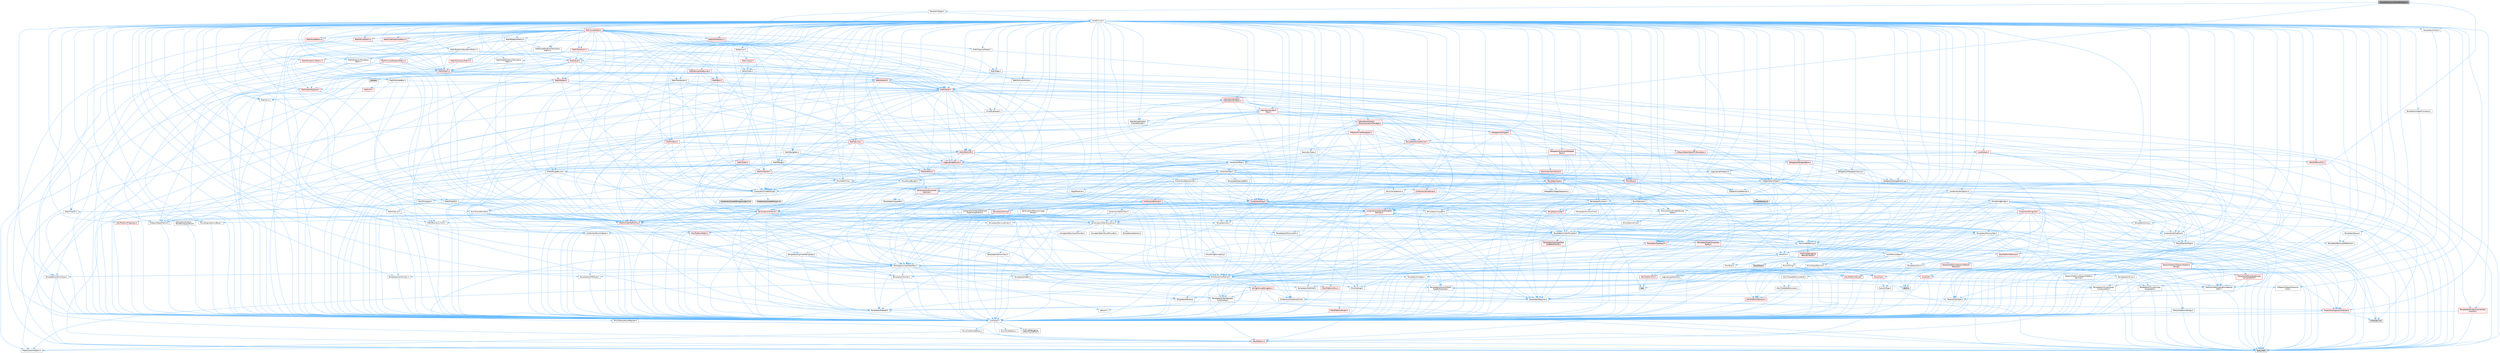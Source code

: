 digraph "TransferDynamicMeshAttributes.h"
{
 // INTERACTIVE_SVG=YES
 // LATEX_PDF_SIZE
  bgcolor="transparent";
  edge [fontname=Helvetica,fontsize=10,labelfontname=Helvetica,labelfontsize=10];
  node [fontname=Helvetica,fontsize=10,shape=box,height=0.2,width=0.4];
  Node1 [id="Node000001",label="TransferDynamicMeshAttributes.h",height=0.2,width=0.4,color="gray40", fillcolor="grey60", style="filled", fontcolor="black",tooltip=" "];
  Node1 -> Node2 [id="edge1_Node000001_Node000002",color="steelblue1",style="solid",tooltip=" "];
  Node2 [id="Node000002",label="GeometryTypes.h",height=0.2,width=0.4,color="grey40", fillcolor="white", style="filled",URL="$d3/dcd/GeometryTypes_8h.html",tooltip=" "];
  Node2 -> Node3 [id="edge2_Node000002_Node000003",color="steelblue1",style="solid",tooltip=" "];
  Node3 [id="Node000003",label="Containers/Map.h",height=0.2,width=0.4,color="grey40", fillcolor="white", style="filled",URL="$df/d79/Map_8h.html",tooltip=" "];
  Node3 -> Node4 [id="edge3_Node000003_Node000004",color="steelblue1",style="solid",tooltip=" "];
  Node4 [id="Node000004",label="CoreTypes.h",height=0.2,width=0.4,color="grey40", fillcolor="white", style="filled",URL="$dc/dec/CoreTypes_8h.html",tooltip=" "];
  Node4 -> Node5 [id="edge4_Node000004_Node000005",color="steelblue1",style="solid",tooltip=" "];
  Node5 [id="Node000005",label="HAL/Platform.h",height=0.2,width=0.4,color="red", fillcolor="#FFF0F0", style="filled",URL="$d9/dd0/Platform_8h.html",tooltip=" "];
  Node5 -> Node8 [id="edge5_Node000005_Node000008",color="steelblue1",style="solid",tooltip=" "];
  Node8 [id="Node000008",label="type_traits",height=0.2,width=0.4,color="grey60", fillcolor="#E0E0E0", style="filled",tooltip=" "];
  Node5 -> Node9 [id="edge6_Node000005_Node000009",color="steelblue1",style="solid",tooltip=" "];
  Node9 [id="Node000009",label="PreprocessorHelpers.h",height=0.2,width=0.4,color="grey40", fillcolor="white", style="filled",URL="$db/ddb/PreprocessorHelpers_8h.html",tooltip=" "];
  Node4 -> Node15 [id="edge7_Node000004_Node000015",color="steelblue1",style="solid",tooltip=" "];
  Node15 [id="Node000015",label="ProfilingDebugging\l/UMemoryDefines.h",height=0.2,width=0.4,color="grey40", fillcolor="white", style="filled",URL="$d2/da2/UMemoryDefines_8h.html",tooltip=" "];
  Node4 -> Node16 [id="edge8_Node000004_Node000016",color="steelblue1",style="solid",tooltip=" "];
  Node16 [id="Node000016",label="Misc/CoreMiscDefines.h",height=0.2,width=0.4,color="grey40", fillcolor="white", style="filled",URL="$da/d38/CoreMiscDefines_8h.html",tooltip=" "];
  Node16 -> Node5 [id="edge9_Node000016_Node000005",color="steelblue1",style="solid",tooltip=" "];
  Node16 -> Node9 [id="edge10_Node000016_Node000009",color="steelblue1",style="solid",tooltip=" "];
  Node4 -> Node17 [id="edge11_Node000004_Node000017",color="steelblue1",style="solid",tooltip=" "];
  Node17 [id="Node000017",label="Misc/CoreDefines.h",height=0.2,width=0.4,color="grey40", fillcolor="white", style="filled",URL="$d3/dd2/CoreDefines_8h.html",tooltip=" "];
  Node3 -> Node18 [id="edge12_Node000003_Node000018",color="steelblue1",style="solid",tooltip=" "];
  Node18 [id="Node000018",label="Algo/Reverse.h",height=0.2,width=0.4,color="grey40", fillcolor="white", style="filled",URL="$d5/d93/Reverse_8h.html",tooltip=" "];
  Node18 -> Node4 [id="edge13_Node000018_Node000004",color="steelblue1",style="solid",tooltip=" "];
  Node18 -> Node19 [id="edge14_Node000018_Node000019",color="steelblue1",style="solid",tooltip=" "];
  Node19 [id="Node000019",label="Templates/UnrealTemplate.h",height=0.2,width=0.4,color="grey40", fillcolor="white", style="filled",URL="$d4/d24/UnrealTemplate_8h.html",tooltip=" "];
  Node19 -> Node4 [id="edge15_Node000019_Node000004",color="steelblue1",style="solid",tooltip=" "];
  Node19 -> Node20 [id="edge16_Node000019_Node000020",color="steelblue1",style="solid",tooltip=" "];
  Node20 [id="Node000020",label="Templates/IsPointer.h",height=0.2,width=0.4,color="grey40", fillcolor="white", style="filled",URL="$d7/d05/IsPointer_8h.html",tooltip=" "];
  Node20 -> Node4 [id="edge17_Node000020_Node000004",color="steelblue1",style="solid",tooltip=" "];
  Node19 -> Node21 [id="edge18_Node000019_Node000021",color="steelblue1",style="solid",tooltip=" "];
  Node21 [id="Node000021",label="HAL/UnrealMemory.h",height=0.2,width=0.4,color="grey40", fillcolor="white", style="filled",URL="$d9/d96/UnrealMemory_8h.html",tooltip=" "];
  Node21 -> Node4 [id="edge19_Node000021_Node000004",color="steelblue1",style="solid",tooltip=" "];
  Node21 -> Node22 [id="edge20_Node000021_Node000022",color="steelblue1",style="solid",tooltip=" "];
  Node22 [id="Node000022",label="GenericPlatform/GenericPlatform\lMemory.h",height=0.2,width=0.4,color="red", fillcolor="#FFF0F0", style="filled",URL="$dd/d22/GenericPlatformMemory_8h.html",tooltip=" "];
  Node22 -> Node23 [id="edge21_Node000022_Node000023",color="steelblue1",style="solid",tooltip=" "];
  Node23 [id="Node000023",label="CoreFwd.h",height=0.2,width=0.4,color="red", fillcolor="#FFF0F0", style="filled",URL="$d1/d1e/CoreFwd_8h.html",tooltip=" "];
  Node23 -> Node4 [id="edge22_Node000023_Node000004",color="steelblue1",style="solid",tooltip=" "];
  Node23 -> Node24 [id="edge23_Node000023_Node000024",color="steelblue1",style="solid",tooltip=" "];
  Node24 [id="Node000024",label="Containers/ContainersFwd.h",height=0.2,width=0.4,color="grey40", fillcolor="white", style="filled",URL="$d4/d0a/ContainersFwd_8h.html",tooltip=" "];
  Node24 -> Node5 [id="edge24_Node000024_Node000005",color="steelblue1",style="solid",tooltip=" "];
  Node24 -> Node4 [id="edge25_Node000024_Node000004",color="steelblue1",style="solid",tooltip=" "];
  Node24 -> Node25 [id="edge26_Node000024_Node000025",color="steelblue1",style="solid",tooltip=" "];
  Node25 [id="Node000025",label="Traits/IsContiguousContainer.h",height=0.2,width=0.4,color="red", fillcolor="#FFF0F0", style="filled",URL="$d5/d3c/IsContiguousContainer_8h.html",tooltip=" "];
  Node25 -> Node4 [id="edge27_Node000025_Node000004",color="steelblue1",style="solid",tooltip=" "];
  Node25 -> Node27 [id="edge28_Node000025_Node000027",color="steelblue1",style="solid",tooltip=" "];
  Node27 [id="Node000027",label="initializer_list",height=0.2,width=0.4,color="grey60", fillcolor="#E0E0E0", style="filled",tooltip=" "];
  Node23 -> Node29 [id="edge29_Node000023_Node000029",color="steelblue1",style="solid",tooltip=" "];
  Node29 [id="Node000029",label="UObject/UObjectHierarchy\lFwd.h",height=0.2,width=0.4,color="grey40", fillcolor="white", style="filled",URL="$d3/d13/UObjectHierarchyFwd_8h.html",tooltip=" "];
  Node22 -> Node4 [id="edge30_Node000022_Node000004",color="steelblue1",style="solid",tooltip=" "];
  Node22 -> Node30 [id="edge31_Node000022_Node000030",color="steelblue1",style="solid",tooltip=" "];
  Node30 [id="Node000030",label="HAL/PlatformString.h",height=0.2,width=0.4,color="red", fillcolor="#FFF0F0", style="filled",URL="$db/db5/PlatformString_8h.html",tooltip=" "];
  Node30 -> Node4 [id="edge32_Node000030_Node000004",color="steelblue1",style="solid",tooltip=" "];
  Node21 -> Node34 [id="edge33_Node000021_Node000034",color="steelblue1",style="solid",tooltip=" "];
  Node34 [id="Node000034",label="HAL/MemoryBase.h",height=0.2,width=0.4,color="grey40", fillcolor="white", style="filled",URL="$d6/d9f/MemoryBase_8h.html",tooltip=" "];
  Node34 -> Node4 [id="edge34_Node000034_Node000004",color="steelblue1",style="solid",tooltip=" "];
  Node34 -> Node35 [id="edge35_Node000034_Node000035",color="steelblue1",style="solid",tooltip=" "];
  Node35 [id="Node000035",label="HAL/PlatformAtomics.h",height=0.2,width=0.4,color="red", fillcolor="#FFF0F0", style="filled",URL="$d3/d36/PlatformAtomics_8h.html",tooltip=" "];
  Node35 -> Node4 [id="edge36_Node000035_Node000004",color="steelblue1",style="solid",tooltip=" "];
  Node34 -> Node38 [id="edge37_Node000034_Node000038",color="steelblue1",style="solid",tooltip=" "];
  Node38 [id="Node000038",label="HAL/PlatformCrt.h",height=0.2,width=0.4,color="red", fillcolor="#FFF0F0", style="filled",URL="$d8/d75/PlatformCrt_8h.html",tooltip=" "];
  Node38 -> Node39 [id="edge38_Node000038_Node000039",color="steelblue1",style="solid",tooltip=" "];
  Node39 [id="Node000039",label="new",height=0.2,width=0.4,color="grey60", fillcolor="#E0E0E0", style="filled",tooltip=" "];
  Node34 -> Node46 [id="edge39_Node000034_Node000046",color="steelblue1",style="solid",tooltip=" "];
  Node46 [id="Node000046",label="Misc/Exec.h",height=0.2,width=0.4,color="grey40", fillcolor="white", style="filled",URL="$de/ddb/Exec_8h.html",tooltip=" "];
  Node46 -> Node4 [id="edge40_Node000046_Node000004",color="steelblue1",style="solid",tooltip=" "];
  Node46 -> Node47 [id="edge41_Node000046_Node000047",color="steelblue1",style="solid",tooltip=" "];
  Node47 [id="Node000047",label="Misc/AssertionMacros.h",height=0.2,width=0.4,color="grey40", fillcolor="white", style="filled",URL="$d0/dfa/AssertionMacros_8h.html",tooltip=" "];
  Node47 -> Node4 [id="edge42_Node000047_Node000004",color="steelblue1",style="solid",tooltip=" "];
  Node47 -> Node5 [id="edge43_Node000047_Node000005",color="steelblue1",style="solid",tooltip=" "];
  Node47 -> Node48 [id="edge44_Node000047_Node000048",color="steelblue1",style="solid",tooltip=" "];
  Node48 [id="Node000048",label="HAL/PlatformMisc.h",height=0.2,width=0.4,color="red", fillcolor="#FFF0F0", style="filled",URL="$d0/df5/PlatformMisc_8h.html",tooltip=" "];
  Node48 -> Node4 [id="edge45_Node000048_Node000004",color="steelblue1",style="solid",tooltip=" "];
  Node47 -> Node9 [id="edge46_Node000047_Node000009",color="steelblue1",style="solid",tooltip=" "];
  Node47 -> Node64 [id="edge47_Node000047_Node000064",color="steelblue1",style="solid",tooltip=" "];
  Node64 [id="Node000064",label="Templates/EnableIf.h",height=0.2,width=0.4,color="grey40", fillcolor="white", style="filled",URL="$d7/d60/EnableIf_8h.html",tooltip=" "];
  Node64 -> Node4 [id="edge48_Node000064_Node000004",color="steelblue1",style="solid",tooltip=" "];
  Node47 -> Node65 [id="edge49_Node000047_Node000065",color="steelblue1",style="solid",tooltip=" "];
  Node65 [id="Node000065",label="Templates/IsArrayOrRefOf\lTypeByPredicate.h",height=0.2,width=0.4,color="grey40", fillcolor="white", style="filled",URL="$d6/da1/IsArrayOrRefOfTypeByPredicate_8h.html",tooltip=" "];
  Node65 -> Node4 [id="edge50_Node000065_Node000004",color="steelblue1",style="solid",tooltip=" "];
  Node47 -> Node66 [id="edge51_Node000047_Node000066",color="steelblue1",style="solid",tooltip=" "];
  Node66 [id="Node000066",label="Templates/IsValidVariadic\lFunctionArg.h",height=0.2,width=0.4,color="grey40", fillcolor="white", style="filled",URL="$d0/dc8/IsValidVariadicFunctionArg_8h.html",tooltip=" "];
  Node66 -> Node4 [id="edge52_Node000066_Node000004",color="steelblue1",style="solid",tooltip=" "];
  Node66 -> Node67 [id="edge53_Node000066_Node000067",color="steelblue1",style="solid",tooltip=" "];
  Node67 [id="Node000067",label="IsEnum.h",height=0.2,width=0.4,color="grey40", fillcolor="white", style="filled",URL="$d4/de5/IsEnum_8h.html",tooltip=" "];
  Node66 -> Node8 [id="edge54_Node000066_Node000008",color="steelblue1",style="solid",tooltip=" "];
  Node47 -> Node68 [id="edge55_Node000047_Node000068",color="steelblue1",style="solid",tooltip=" "];
  Node68 [id="Node000068",label="Traits/IsCharEncodingCompatible\lWith.h",height=0.2,width=0.4,color="grey40", fillcolor="white", style="filled",URL="$df/dd1/IsCharEncodingCompatibleWith_8h.html",tooltip=" "];
  Node68 -> Node8 [id="edge56_Node000068_Node000008",color="steelblue1",style="solid",tooltip=" "];
  Node68 -> Node69 [id="edge57_Node000068_Node000069",color="steelblue1",style="solid",tooltip=" "];
  Node69 [id="Node000069",label="Traits/IsCharType.h",height=0.2,width=0.4,color="grey40", fillcolor="white", style="filled",URL="$db/d51/IsCharType_8h.html",tooltip=" "];
  Node69 -> Node4 [id="edge58_Node000069_Node000004",color="steelblue1",style="solid",tooltip=" "];
  Node47 -> Node70 [id="edge59_Node000047_Node000070",color="steelblue1",style="solid",tooltip=" "];
  Node70 [id="Node000070",label="Misc/VarArgs.h",height=0.2,width=0.4,color="grey40", fillcolor="white", style="filled",URL="$d5/d6f/VarArgs_8h.html",tooltip=" "];
  Node70 -> Node4 [id="edge60_Node000070_Node000004",color="steelblue1",style="solid",tooltip=" "];
  Node47 -> Node71 [id="edge61_Node000047_Node000071",color="steelblue1",style="solid",tooltip=" "];
  Node71 [id="Node000071",label="String/FormatStringSan.h",height=0.2,width=0.4,color="red", fillcolor="#FFF0F0", style="filled",URL="$d3/d8b/FormatStringSan_8h.html",tooltip=" "];
  Node71 -> Node8 [id="edge62_Node000071_Node000008",color="steelblue1",style="solid",tooltip=" "];
  Node71 -> Node4 [id="edge63_Node000071_Node000004",color="steelblue1",style="solid",tooltip=" "];
  Node71 -> Node72 [id="edge64_Node000071_Node000072",color="steelblue1",style="solid",tooltip=" "];
  Node72 [id="Node000072",label="Templates/Requires.h",height=0.2,width=0.4,color="grey40", fillcolor="white", style="filled",URL="$dc/d96/Requires_8h.html",tooltip=" "];
  Node72 -> Node64 [id="edge65_Node000072_Node000064",color="steelblue1",style="solid",tooltip=" "];
  Node72 -> Node8 [id="edge66_Node000072_Node000008",color="steelblue1",style="solid",tooltip=" "];
  Node71 -> Node73 [id="edge67_Node000071_Node000073",color="steelblue1",style="solid",tooltip=" "];
  Node73 [id="Node000073",label="Templates/Identity.h",height=0.2,width=0.4,color="grey40", fillcolor="white", style="filled",URL="$d0/dd5/Identity_8h.html",tooltip=" "];
  Node71 -> Node66 [id="edge68_Node000071_Node000066",color="steelblue1",style="solid",tooltip=" "];
  Node71 -> Node69 [id="edge69_Node000071_Node000069",color="steelblue1",style="solid",tooltip=" "];
  Node71 -> Node24 [id="edge70_Node000071_Node000024",color="steelblue1",style="solid",tooltip=" "];
  Node47 -> Node77 [id="edge71_Node000047_Node000077",color="steelblue1",style="solid",tooltip=" "];
  Node77 [id="Node000077",label="atomic",height=0.2,width=0.4,color="grey60", fillcolor="#E0E0E0", style="filled",tooltip=" "];
  Node34 -> Node78 [id="edge72_Node000034_Node000078",color="steelblue1",style="solid",tooltip=" "];
  Node78 [id="Node000078",label="Misc/OutputDevice.h",height=0.2,width=0.4,color="grey40", fillcolor="white", style="filled",URL="$d7/d32/OutputDevice_8h.html",tooltip=" "];
  Node78 -> Node23 [id="edge73_Node000078_Node000023",color="steelblue1",style="solid",tooltip=" "];
  Node78 -> Node4 [id="edge74_Node000078_Node000004",color="steelblue1",style="solid",tooltip=" "];
  Node78 -> Node79 [id="edge75_Node000078_Node000079",color="steelblue1",style="solid",tooltip=" "];
  Node79 [id="Node000079",label="Logging/LogVerbosity.h",height=0.2,width=0.4,color="grey40", fillcolor="white", style="filled",URL="$d2/d8f/LogVerbosity_8h.html",tooltip=" "];
  Node79 -> Node4 [id="edge76_Node000079_Node000004",color="steelblue1",style="solid",tooltip=" "];
  Node78 -> Node70 [id="edge77_Node000078_Node000070",color="steelblue1",style="solid",tooltip=" "];
  Node78 -> Node65 [id="edge78_Node000078_Node000065",color="steelblue1",style="solid",tooltip=" "];
  Node78 -> Node66 [id="edge79_Node000078_Node000066",color="steelblue1",style="solid",tooltip=" "];
  Node78 -> Node68 [id="edge80_Node000078_Node000068",color="steelblue1",style="solid",tooltip=" "];
  Node34 -> Node80 [id="edge81_Node000034_Node000080",color="steelblue1",style="solid",tooltip=" "];
  Node80 [id="Node000080",label="Templates/Atomic.h",height=0.2,width=0.4,color="grey40", fillcolor="white", style="filled",URL="$d3/d91/Atomic_8h.html",tooltip=" "];
  Node80 -> Node81 [id="edge82_Node000080_Node000081",color="steelblue1",style="solid",tooltip=" "];
  Node81 [id="Node000081",label="HAL/ThreadSafeCounter.h",height=0.2,width=0.4,color="grey40", fillcolor="white", style="filled",URL="$dc/dc9/ThreadSafeCounter_8h.html",tooltip=" "];
  Node81 -> Node4 [id="edge83_Node000081_Node000004",color="steelblue1",style="solid",tooltip=" "];
  Node81 -> Node35 [id="edge84_Node000081_Node000035",color="steelblue1",style="solid",tooltip=" "];
  Node80 -> Node82 [id="edge85_Node000080_Node000082",color="steelblue1",style="solid",tooltip=" "];
  Node82 [id="Node000082",label="HAL/ThreadSafeCounter64.h",height=0.2,width=0.4,color="grey40", fillcolor="white", style="filled",URL="$d0/d12/ThreadSafeCounter64_8h.html",tooltip=" "];
  Node82 -> Node4 [id="edge86_Node000082_Node000004",color="steelblue1",style="solid",tooltip=" "];
  Node82 -> Node81 [id="edge87_Node000082_Node000081",color="steelblue1",style="solid",tooltip=" "];
  Node80 -> Node83 [id="edge88_Node000080_Node000083",color="steelblue1",style="solid",tooltip=" "];
  Node83 [id="Node000083",label="Templates/IsIntegral.h",height=0.2,width=0.4,color="grey40", fillcolor="white", style="filled",URL="$da/d64/IsIntegral_8h.html",tooltip=" "];
  Node83 -> Node4 [id="edge89_Node000083_Node000004",color="steelblue1",style="solid",tooltip=" "];
  Node80 -> Node84 [id="edge90_Node000080_Node000084",color="steelblue1",style="solid",tooltip=" "];
  Node84 [id="Node000084",label="Templates/IsTrivial.h",height=0.2,width=0.4,color="grey40", fillcolor="white", style="filled",URL="$da/d4c/IsTrivial_8h.html",tooltip=" "];
  Node84 -> Node85 [id="edge91_Node000084_Node000085",color="steelblue1",style="solid",tooltip=" "];
  Node85 [id="Node000085",label="Templates/AndOrNot.h",height=0.2,width=0.4,color="grey40", fillcolor="white", style="filled",URL="$db/d0a/AndOrNot_8h.html",tooltip=" "];
  Node85 -> Node4 [id="edge92_Node000085_Node000004",color="steelblue1",style="solid",tooltip=" "];
  Node84 -> Node86 [id="edge93_Node000084_Node000086",color="steelblue1",style="solid",tooltip=" "];
  Node86 [id="Node000086",label="Templates/IsTriviallyCopy\lConstructible.h",height=0.2,width=0.4,color="grey40", fillcolor="white", style="filled",URL="$d3/d78/IsTriviallyCopyConstructible_8h.html",tooltip=" "];
  Node86 -> Node4 [id="edge94_Node000086_Node000004",color="steelblue1",style="solid",tooltip=" "];
  Node86 -> Node8 [id="edge95_Node000086_Node000008",color="steelblue1",style="solid",tooltip=" "];
  Node84 -> Node87 [id="edge96_Node000084_Node000087",color="steelblue1",style="solid",tooltip=" "];
  Node87 [id="Node000087",label="Templates/IsTriviallyCopy\lAssignable.h",height=0.2,width=0.4,color="grey40", fillcolor="white", style="filled",URL="$d2/df2/IsTriviallyCopyAssignable_8h.html",tooltip=" "];
  Node87 -> Node4 [id="edge97_Node000087_Node000004",color="steelblue1",style="solid",tooltip=" "];
  Node87 -> Node8 [id="edge98_Node000087_Node000008",color="steelblue1",style="solid",tooltip=" "];
  Node84 -> Node8 [id="edge99_Node000084_Node000008",color="steelblue1",style="solid",tooltip=" "];
  Node80 -> Node88 [id="edge100_Node000080_Node000088",color="steelblue1",style="solid",tooltip=" "];
  Node88 [id="Node000088",label="Traits/IntType.h",height=0.2,width=0.4,color="grey40", fillcolor="white", style="filled",URL="$d7/deb/IntType_8h.html",tooltip=" "];
  Node88 -> Node5 [id="edge101_Node000088_Node000005",color="steelblue1",style="solid",tooltip=" "];
  Node80 -> Node77 [id="edge102_Node000080_Node000077",color="steelblue1",style="solid",tooltip=" "];
  Node21 -> Node89 [id="edge103_Node000021_Node000089",color="steelblue1",style="solid",tooltip=" "];
  Node89 [id="Node000089",label="HAL/PlatformMemory.h",height=0.2,width=0.4,color="red", fillcolor="#FFF0F0", style="filled",URL="$de/d68/PlatformMemory_8h.html",tooltip=" "];
  Node89 -> Node4 [id="edge104_Node000089_Node000004",color="steelblue1",style="solid",tooltip=" "];
  Node89 -> Node22 [id="edge105_Node000089_Node000022",color="steelblue1",style="solid",tooltip=" "];
  Node21 -> Node91 [id="edge106_Node000021_Node000091",color="steelblue1",style="solid",tooltip=" "];
  Node91 [id="Node000091",label="ProfilingDebugging\l/MemoryTrace.h",height=0.2,width=0.4,color="red", fillcolor="#FFF0F0", style="filled",URL="$da/dd7/MemoryTrace_8h.html",tooltip=" "];
  Node91 -> Node5 [id="edge107_Node000091_Node000005",color="steelblue1",style="solid",tooltip=" "];
  Node91 -> Node63 [id="edge108_Node000091_Node000063",color="steelblue1",style="solid",tooltip=" "];
  Node63 [id="Node000063",label="Trace/Trace.h",height=0.2,width=0.4,color="grey60", fillcolor="#E0E0E0", style="filled",tooltip=" "];
  Node21 -> Node20 [id="edge109_Node000021_Node000020",color="steelblue1",style="solid",tooltip=" "];
  Node19 -> Node92 [id="edge110_Node000019_Node000092",color="steelblue1",style="solid",tooltip=" "];
  Node92 [id="Node000092",label="Templates/CopyQualifiers\lAndRefsFromTo.h",height=0.2,width=0.4,color="red", fillcolor="#FFF0F0", style="filled",URL="$d3/db3/CopyQualifiersAndRefsFromTo_8h.html",tooltip=" "];
  Node19 -> Node94 [id="edge111_Node000019_Node000094",color="steelblue1",style="solid",tooltip=" "];
  Node94 [id="Node000094",label="Templates/UnrealTypeTraits.h",height=0.2,width=0.4,color="grey40", fillcolor="white", style="filled",URL="$d2/d2d/UnrealTypeTraits_8h.html",tooltip=" "];
  Node94 -> Node4 [id="edge112_Node000094_Node000004",color="steelblue1",style="solid",tooltip=" "];
  Node94 -> Node20 [id="edge113_Node000094_Node000020",color="steelblue1",style="solid",tooltip=" "];
  Node94 -> Node47 [id="edge114_Node000094_Node000047",color="steelblue1",style="solid",tooltip=" "];
  Node94 -> Node85 [id="edge115_Node000094_Node000085",color="steelblue1",style="solid",tooltip=" "];
  Node94 -> Node64 [id="edge116_Node000094_Node000064",color="steelblue1",style="solid",tooltip=" "];
  Node94 -> Node95 [id="edge117_Node000094_Node000095",color="steelblue1",style="solid",tooltip=" "];
  Node95 [id="Node000095",label="Templates/IsArithmetic.h",height=0.2,width=0.4,color="grey40", fillcolor="white", style="filled",URL="$d2/d5d/IsArithmetic_8h.html",tooltip=" "];
  Node95 -> Node4 [id="edge118_Node000095_Node000004",color="steelblue1",style="solid",tooltip=" "];
  Node94 -> Node67 [id="edge119_Node000094_Node000067",color="steelblue1",style="solid",tooltip=" "];
  Node94 -> Node96 [id="edge120_Node000094_Node000096",color="steelblue1",style="solid",tooltip=" "];
  Node96 [id="Node000096",label="Templates/Models.h",height=0.2,width=0.4,color="grey40", fillcolor="white", style="filled",URL="$d3/d0c/Models_8h.html",tooltip=" "];
  Node96 -> Node73 [id="edge121_Node000096_Node000073",color="steelblue1",style="solid",tooltip=" "];
  Node94 -> Node97 [id="edge122_Node000094_Node000097",color="steelblue1",style="solid",tooltip=" "];
  Node97 [id="Node000097",label="Templates/IsPODType.h",height=0.2,width=0.4,color="grey40", fillcolor="white", style="filled",URL="$d7/db1/IsPODType_8h.html",tooltip=" "];
  Node97 -> Node4 [id="edge123_Node000097_Node000004",color="steelblue1",style="solid",tooltip=" "];
  Node94 -> Node98 [id="edge124_Node000094_Node000098",color="steelblue1",style="solid",tooltip=" "];
  Node98 [id="Node000098",label="Templates/IsUECoreType.h",height=0.2,width=0.4,color="grey40", fillcolor="white", style="filled",URL="$d1/db8/IsUECoreType_8h.html",tooltip=" "];
  Node98 -> Node4 [id="edge125_Node000098_Node000004",color="steelblue1",style="solid",tooltip=" "];
  Node98 -> Node8 [id="edge126_Node000098_Node000008",color="steelblue1",style="solid",tooltip=" "];
  Node94 -> Node86 [id="edge127_Node000094_Node000086",color="steelblue1",style="solid",tooltip=" "];
  Node19 -> Node99 [id="edge128_Node000019_Node000099",color="steelblue1",style="solid",tooltip=" "];
  Node99 [id="Node000099",label="Templates/RemoveReference.h",height=0.2,width=0.4,color="grey40", fillcolor="white", style="filled",URL="$da/dbe/RemoveReference_8h.html",tooltip=" "];
  Node99 -> Node4 [id="edge129_Node000099_Node000004",color="steelblue1",style="solid",tooltip=" "];
  Node19 -> Node72 [id="edge130_Node000019_Node000072",color="steelblue1",style="solid",tooltip=" "];
  Node19 -> Node100 [id="edge131_Node000019_Node000100",color="steelblue1",style="solid",tooltip=" "];
  Node100 [id="Node000100",label="Templates/TypeCompatible\lBytes.h",height=0.2,width=0.4,color="red", fillcolor="#FFF0F0", style="filled",URL="$df/d0a/TypeCompatibleBytes_8h.html",tooltip=" "];
  Node100 -> Node4 [id="edge132_Node000100_Node000004",color="steelblue1",style="solid",tooltip=" "];
  Node100 -> Node39 [id="edge133_Node000100_Node000039",color="steelblue1",style="solid",tooltip=" "];
  Node100 -> Node8 [id="edge134_Node000100_Node000008",color="steelblue1",style="solid",tooltip=" "];
  Node19 -> Node73 [id="edge135_Node000019_Node000073",color="steelblue1",style="solid",tooltip=" "];
  Node19 -> Node25 [id="edge136_Node000019_Node000025",color="steelblue1",style="solid",tooltip=" "];
  Node19 -> Node101 [id="edge137_Node000019_Node000101",color="steelblue1",style="solid",tooltip=" "];
  Node101 [id="Node000101",label="Traits/UseBitwiseSwap.h",height=0.2,width=0.4,color="grey40", fillcolor="white", style="filled",URL="$db/df3/UseBitwiseSwap_8h.html",tooltip=" "];
  Node101 -> Node4 [id="edge138_Node000101_Node000004",color="steelblue1",style="solid",tooltip=" "];
  Node101 -> Node8 [id="edge139_Node000101_Node000008",color="steelblue1",style="solid",tooltip=" "];
  Node19 -> Node8 [id="edge140_Node000019_Node000008",color="steelblue1",style="solid",tooltip=" "];
  Node3 -> Node102 [id="edge141_Node000003_Node000102",color="steelblue1",style="solid",tooltip=" "];
  Node102 [id="Node000102",label="Containers/ContainerElement\lTypeCompatibility.h",height=0.2,width=0.4,color="grey40", fillcolor="white", style="filled",URL="$df/ddf/ContainerElementTypeCompatibility_8h.html",tooltip=" "];
  Node102 -> Node4 [id="edge142_Node000102_Node000004",color="steelblue1",style="solid",tooltip=" "];
  Node102 -> Node94 [id="edge143_Node000102_Node000094",color="steelblue1",style="solid",tooltip=" "];
  Node3 -> Node103 [id="edge144_Node000003_Node000103",color="steelblue1",style="solid",tooltip=" "];
  Node103 [id="Node000103",label="Containers/Set.h",height=0.2,width=0.4,color="grey40", fillcolor="white", style="filled",URL="$d4/d45/Set_8h.html",tooltip=" "];
  Node103 -> Node104 [id="edge145_Node000103_Node000104",color="steelblue1",style="solid",tooltip=" "];
  Node104 [id="Node000104",label="Containers/ContainerAllocation\lPolicies.h",height=0.2,width=0.4,color="red", fillcolor="#FFF0F0", style="filled",URL="$d7/dff/ContainerAllocationPolicies_8h.html",tooltip=" "];
  Node104 -> Node4 [id="edge146_Node000104_Node000004",color="steelblue1",style="solid",tooltip=" "];
  Node104 -> Node104 [id="edge147_Node000104_Node000104",color="steelblue1",style="solid",tooltip=" "];
  Node104 -> Node106 [id="edge148_Node000104_Node000106",color="steelblue1",style="solid",tooltip=" "];
  Node106 [id="Node000106",label="HAL/PlatformMath.h",height=0.2,width=0.4,color="red", fillcolor="#FFF0F0", style="filled",URL="$dc/d53/PlatformMath_8h.html",tooltip=" "];
  Node106 -> Node4 [id="edge149_Node000106_Node000004",color="steelblue1",style="solid",tooltip=" "];
  Node104 -> Node21 [id="edge150_Node000104_Node000021",color="steelblue1",style="solid",tooltip=" "];
  Node104 -> Node53 [id="edge151_Node000104_Node000053",color="steelblue1",style="solid",tooltip=" "];
  Node53 [id="Node000053",label="Math/NumericLimits.h",height=0.2,width=0.4,color="grey40", fillcolor="white", style="filled",URL="$df/d1b/NumericLimits_8h.html",tooltip=" "];
  Node53 -> Node4 [id="edge152_Node000053_Node000004",color="steelblue1",style="solid",tooltip=" "];
  Node104 -> Node47 [id="edge153_Node000104_Node000047",color="steelblue1",style="solid",tooltip=" "];
  Node104 -> Node114 [id="edge154_Node000104_Node000114",color="steelblue1",style="solid",tooltip=" "];
  Node114 [id="Node000114",label="Templates/IsPolymorphic.h",height=0.2,width=0.4,color="grey40", fillcolor="white", style="filled",URL="$dc/d20/IsPolymorphic_8h.html",tooltip=" "];
  Node104 -> Node115 [id="edge155_Node000104_Node000115",color="steelblue1",style="solid",tooltip=" "];
  Node115 [id="Node000115",label="Templates/MemoryOps.h",height=0.2,width=0.4,color="grey40", fillcolor="white", style="filled",URL="$db/dea/MemoryOps_8h.html",tooltip=" "];
  Node115 -> Node4 [id="edge156_Node000115_Node000004",color="steelblue1",style="solid",tooltip=" "];
  Node115 -> Node21 [id="edge157_Node000115_Node000021",color="steelblue1",style="solid",tooltip=" "];
  Node115 -> Node87 [id="edge158_Node000115_Node000087",color="steelblue1",style="solid",tooltip=" "];
  Node115 -> Node86 [id="edge159_Node000115_Node000086",color="steelblue1",style="solid",tooltip=" "];
  Node115 -> Node72 [id="edge160_Node000115_Node000072",color="steelblue1",style="solid",tooltip=" "];
  Node115 -> Node94 [id="edge161_Node000115_Node000094",color="steelblue1",style="solid",tooltip=" "];
  Node115 -> Node101 [id="edge162_Node000115_Node000101",color="steelblue1",style="solid",tooltip=" "];
  Node115 -> Node39 [id="edge163_Node000115_Node000039",color="steelblue1",style="solid",tooltip=" "];
  Node115 -> Node8 [id="edge164_Node000115_Node000008",color="steelblue1",style="solid",tooltip=" "];
  Node104 -> Node100 [id="edge165_Node000104_Node000100",color="steelblue1",style="solid",tooltip=" "];
  Node104 -> Node8 [id="edge166_Node000104_Node000008",color="steelblue1",style="solid",tooltip=" "];
  Node103 -> Node102 [id="edge167_Node000103_Node000102",color="steelblue1",style="solid",tooltip=" "];
  Node103 -> Node116 [id="edge168_Node000103_Node000116",color="steelblue1",style="solid",tooltip=" "];
  Node116 [id="Node000116",label="Containers/SetUtilities.h",height=0.2,width=0.4,color="grey40", fillcolor="white", style="filled",URL="$dc/de5/SetUtilities_8h.html",tooltip=" "];
  Node116 -> Node4 [id="edge169_Node000116_Node000004",color="steelblue1",style="solid",tooltip=" "];
  Node116 -> Node117 [id="edge170_Node000116_Node000117",color="steelblue1",style="solid",tooltip=" "];
  Node117 [id="Node000117",label="Serialization/MemoryLayout.h",height=0.2,width=0.4,color="grey40", fillcolor="white", style="filled",URL="$d7/d66/MemoryLayout_8h.html",tooltip=" "];
  Node117 -> Node118 [id="edge171_Node000117_Node000118",color="steelblue1",style="solid",tooltip=" "];
  Node118 [id="Node000118",label="Concepts/StaticClassProvider.h",height=0.2,width=0.4,color="grey40", fillcolor="white", style="filled",URL="$dd/d83/StaticClassProvider_8h.html",tooltip=" "];
  Node117 -> Node119 [id="edge172_Node000117_Node000119",color="steelblue1",style="solid",tooltip=" "];
  Node119 [id="Node000119",label="Concepts/StaticStructProvider.h",height=0.2,width=0.4,color="grey40", fillcolor="white", style="filled",URL="$d5/d77/StaticStructProvider_8h.html",tooltip=" "];
  Node117 -> Node120 [id="edge173_Node000117_Node000120",color="steelblue1",style="solid",tooltip=" "];
  Node120 [id="Node000120",label="Containers/EnumAsByte.h",height=0.2,width=0.4,color="grey40", fillcolor="white", style="filled",URL="$d6/d9a/EnumAsByte_8h.html",tooltip=" "];
  Node120 -> Node4 [id="edge174_Node000120_Node000004",color="steelblue1",style="solid",tooltip=" "];
  Node120 -> Node97 [id="edge175_Node000120_Node000097",color="steelblue1",style="solid",tooltip=" "];
  Node120 -> Node121 [id="edge176_Node000120_Node000121",color="steelblue1",style="solid",tooltip=" "];
  Node121 [id="Node000121",label="Templates/TypeHash.h",height=0.2,width=0.4,color="red", fillcolor="#FFF0F0", style="filled",URL="$d1/d62/TypeHash_8h.html",tooltip=" "];
  Node121 -> Node4 [id="edge177_Node000121_Node000004",color="steelblue1",style="solid",tooltip=" "];
  Node121 -> Node72 [id="edge178_Node000121_Node000072",color="steelblue1",style="solid",tooltip=" "];
  Node121 -> Node122 [id="edge179_Node000121_Node000122",color="steelblue1",style="solid",tooltip=" "];
  Node122 [id="Node000122",label="Misc/Crc.h",height=0.2,width=0.4,color="grey40", fillcolor="white", style="filled",URL="$d4/dd2/Crc_8h.html",tooltip=" "];
  Node122 -> Node4 [id="edge180_Node000122_Node000004",color="steelblue1",style="solid",tooltip=" "];
  Node122 -> Node30 [id="edge181_Node000122_Node000030",color="steelblue1",style="solid",tooltip=" "];
  Node122 -> Node47 [id="edge182_Node000122_Node000047",color="steelblue1",style="solid",tooltip=" "];
  Node122 -> Node123 [id="edge183_Node000122_Node000123",color="steelblue1",style="solid",tooltip=" "];
  Node123 [id="Node000123",label="Misc/CString.h",height=0.2,width=0.4,color="grey40", fillcolor="white", style="filled",URL="$d2/d49/CString_8h.html",tooltip=" "];
  Node123 -> Node4 [id="edge184_Node000123_Node000004",color="steelblue1",style="solid",tooltip=" "];
  Node123 -> Node38 [id="edge185_Node000123_Node000038",color="steelblue1",style="solid",tooltip=" "];
  Node123 -> Node30 [id="edge186_Node000123_Node000030",color="steelblue1",style="solid",tooltip=" "];
  Node123 -> Node47 [id="edge187_Node000123_Node000047",color="steelblue1",style="solid",tooltip=" "];
  Node123 -> Node124 [id="edge188_Node000123_Node000124",color="steelblue1",style="solid",tooltip=" "];
  Node124 [id="Node000124",label="Misc/Char.h",height=0.2,width=0.4,color="red", fillcolor="#FFF0F0", style="filled",URL="$d0/d58/Char_8h.html",tooltip=" "];
  Node124 -> Node4 [id="edge189_Node000124_Node000004",color="steelblue1",style="solid",tooltip=" "];
  Node124 -> Node88 [id="edge190_Node000124_Node000088",color="steelblue1",style="solid",tooltip=" "];
  Node124 -> Node8 [id="edge191_Node000124_Node000008",color="steelblue1",style="solid",tooltip=" "];
  Node123 -> Node70 [id="edge192_Node000123_Node000070",color="steelblue1",style="solid",tooltip=" "];
  Node123 -> Node65 [id="edge193_Node000123_Node000065",color="steelblue1",style="solid",tooltip=" "];
  Node123 -> Node66 [id="edge194_Node000123_Node000066",color="steelblue1",style="solid",tooltip=" "];
  Node123 -> Node68 [id="edge195_Node000123_Node000068",color="steelblue1",style="solid",tooltip=" "];
  Node122 -> Node124 [id="edge196_Node000122_Node000124",color="steelblue1",style="solid",tooltip=" "];
  Node122 -> Node94 [id="edge197_Node000122_Node000094",color="steelblue1",style="solid",tooltip=" "];
  Node122 -> Node69 [id="edge198_Node000122_Node000069",color="steelblue1",style="solid",tooltip=" "];
  Node121 -> Node8 [id="edge199_Node000121_Node000008",color="steelblue1",style="solid",tooltip=" "];
  Node117 -> Node50 [id="edge200_Node000117_Node000050",color="steelblue1",style="solid",tooltip=" "];
  Node50 [id="Node000050",label="Containers/StringFwd.h",height=0.2,width=0.4,color="grey40", fillcolor="white", style="filled",URL="$df/d37/StringFwd_8h.html",tooltip=" "];
  Node50 -> Node4 [id="edge201_Node000050_Node000004",color="steelblue1",style="solid",tooltip=" "];
  Node50 -> Node51 [id="edge202_Node000050_Node000051",color="steelblue1",style="solid",tooltip=" "];
  Node51 [id="Node000051",label="Traits/ElementType.h",height=0.2,width=0.4,color="grey40", fillcolor="white", style="filled",URL="$d5/d4f/ElementType_8h.html",tooltip=" "];
  Node51 -> Node5 [id="edge203_Node000051_Node000005",color="steelblue1",style="solid",tooltip=" "];
  Node51 -> Node27 [id="edge204_Node000051_Node000027",color="steelblue1",style="solid",tooltip=" "];
  Node51 -> Node8 [id="edge205_Node000051_Node000008",color="steelblue1",style="solid",tooltip=" "];
  Node50 -> Node25 [id="edge206_Node000050_Node000025",color="steelblue1",style="solid",tooltip=" "];
  Node117 -> Node21 [id="edge207_Node000117_Node000021",color="steelblue1",style="solid",tooltip=" "];
  Node117 -> Node128 [id="edge208_Node000117_Node000128",color="steelblue1",style="solid",tooltip=" "];
  Node128 [id="Node000128",label="Misc/DelayedAutoRegister.h",height=0.2,width=0.4,color="grey40", fillcolor="white", style="filled",URL="$d1/dda/DelayedAutoRegister_8h.html",tooltip=" "];
  Node128 -> Node5 [id="edge209_Node000128_Node000005",color="steelblue1",style="solid",tooltip=" "];
  Node117 -> Node64 [id="edge210_Node000117_Node000064",color="steelblue1",style="solid",tooltip=" "];
  Node117 -> Node129 [id="edge211_Node000117_Node000129",color="steelblue1",style="solid",tooltip=" "];
  Node129 [id="Node000129",label="Templates/IsAbstract.h",height=0.2,width=0.4,color="grey40", fillcolor="white", style="filled",URL="$d8/db7/IsAbstract_8h.html",tooltip=" "];
  Node117 -> Node114 [id="edge212_Node000117_Node000114",color="steelblue1",style="solid",tooltip=" "];
  Node117 -> Node96 [id="edge213_Node000117_Node000096",color="steelblue1",style="solid",tooltip=" "];
  Node117 -> Node19 [id="edge214_Node000117_Node000019",color="steelblue1",style="solid",tooltip=" "];
  Node116 -> Node115 [id="edge215_Node000116_Node000115",color="steelblue1",style="solid",tooltip=" "];
  Node116 -> Node94 [id="edge216_Node000116_Node000094",color="steelblue1",style="solid",tooltip=" "];
  Node103 -> Node130 [id="edge217_Node000103_Node000130",color="steelblue1",style="solid",tooltip=" "];
  Node130 [id="Node000130",label="Containers/SparseArray.h",height=0.2,width=0.4,color="grey40", fillcolor="white", style="filled",URL="$d5/dbf/SparseArray_8h.html",tooltip=" "];
  Node130 -> Node4 [id="edge218_Node000130_Node000004",color="steelblue1",style="solid",tooltip=" "];
  Node130 -> Node47 [id="edge219_Node000130_Node000047",color="steelblue1",style="solid",tooltip=" "];
  Node130 -> Node21 [id="edge220_Node000130_Node000021",color="steelblue1",style="solid",tooltip=" "];
  Node130 -> Node94 [id="edge221_Node000130_Node000094",color="steelblue1",style="solid",tooltip=" "];
  Node130 -> Node19 [id="edge222_Node000130_Node000019",color="steelblue1",style="solid",tooltip=" "];
  Node130 -> Node104 [id="edge223_Node000130_Node000104",color="steelblue1",style="solid",tooltip=" "];
  Node130 -> Node131 [id="edge224_Node000130_Node000131",color="steelblue1",style="solid",tooltip=" "];
  Node131 [id="Node000131",label="Templates/Less.h",height=0.2,width=0.4,color="grey40", fillcolor="white", style="filled",URL="$de/dc8/Less_8h.html",tooltip=" "];
  Node131 -> Node4 [id="edge225_Node000131_Node000004",color="steelblue1",style="solid",tooltip=" "];
  Node131 -> Node19 [id="edge226_Node000131_Node000019",color="steelblue1",style="solid",tooltip=" "];
  Node130 -> Node132 [id="edge227_Node000130_Node000132",color="steelblue1",style="solid",tooltip=" "];
  Node132 [id="Node000132",label="Containers/Array.h",height=0.2,width=0.4,color="red", fillcolor="#FFF0F0", style="filled",URL="$df/dd0/Array_8h.html",tooltip=" "];
  Node132 -> Node4 [id="edge228_Node000132_Node000004",color="steelblue1",style="solid",tooltip=" "];
  Node132 -> Node47 [id="edge229_Node000132_Node000047",color="steelblue1",style="solid",tooltip=" "];
  Node132 -> Node133 [id="edge230_Node000132_Node000133",color="steelblue1",style="solid",tooltip=" "];
  Node133 [id="Node000133",label="Misc/IntrusiveUnsetOptional\lState.h",height=0.2,width=0.4,color="grey40", fillcolor="white", style="filled",URL="$d2/d0a/IntrusiveUnsetOptionalState_8h.html",tooltip=" "];
  Node133 -> Node134 [id="edge231_Node000133_Node000134",color="steelblue1",style="solid",tooltip=" "];
  Node134 [id="Node000134",label="Misc/OptionalFwd.h",height=0.2,width=0.4,color="grey40", fillcolor="white", style="filled",URL="$dc/d50/OptionalFwd_8h.html",tooltip=" "];
  Node132 -> Node21 [id="edge232_Node000132_Node000021",color="steelblue1",style="solid",tooltip=" "];
  Node132 -> Node94 [id="edge233_Node000132_Node000094",color="steelblue1",style="solid",tooltip=" "];
  Node132 -> Node19 [id="edge234_Node000132_Node000019",color="steelblue1",style="solid",tooltip=" "];
  Node132 -> Node104 [id="edge235_Node000132_Node000104",color="steelblue1",style="solid",tooltip=" "];
  Node132 -> Node102 [id="edge236_Node000132_Node000102",color="steelblue1",style="solid",tooltip=" "];
  Node132 -> Node138 [id="edge237_Node000132_Node000138",color="steelblue1",style="solid",tooltip=" "];
  Node138 [id="Node000138",label="Serialization/Archive.h",height=0.2,width=0.4,color="red", fillcolor="#FFF0F0", style="filled",URL="$d7/d3b/Archive_8h.html",tooltip=" "];
  Node138 -> Node23 [id="edge238_Node000138_Node000023",color="steelblue1",style="solid",tooltip=" "];
  Node138 -> Node4 [id="edge239_Node000138_Node000004",color="steelblue1",style="solid",tooltip=" "];
  Node138 -> Node139 [id="edge240_Node000138_Node000139",color="steelblue1",style="solid",tooltip=" "];
  Node139 [id="Node000139",label="HAL/PlatformProperties.h",height=0.2,width=0.4,color="red", fillcolor="#FFF0F0", style="filled",URL="$d9/db0/PlatformProperties_8h.html",tooltip=" "];
  Node139 -> Node4 [id="edge241_Node000139_Node000004",color="steelblue1",style="solid",tooltip=" "];
  Node138 -> Node142 [id="edge242_Node000138_Node000142",color="steelblue1",style="solid",tooltip=" "];
  Node142 [id="Node000142",label="Internationalization\l/TextNamespaceFwd.h",height=0.2,width=0.4,color="grey40", fillcolor="white", style="filled",URL="$d8/d97/TextNamespaceFwd_8h.html",tooltip=" "];
  Node142 -> Node4 [id="edge243_Node000142_Node000004",color="steelblue1",style="solid",tooltip=" "];
  Node138 -> Node47 [id="edge244_Node000138_Node000047",color="steelblue1",style="solid",tooltip=" "];
  Node138 -> Node143 [id="edge245_Node000138_Node000143",color="steelblue1",style="solid",tooltip=" "];
  Node143 [id="Node000143",label="Misc/EngineVersionBase.h",height=0.2,width=0.4,color="grey40", fillcolor="white", style="filled",URL="$d5/d2b/EngineVersionBase_8h.html",tooltip=" "];
  Node143 -> Node4 [id="edge246_Node000143_Node000004",color="steelblue1",style="solid",tooltip=" "];
  Node138 -> Node70 [id="edge247_Node000138_Node000070",color="steelblue1",style="solid",tooltip=" "];
  Node138 -> Node64 [id="edge248_Node000138_Node000064",color="steelblue1",style="solid",tooltip=" "];
  Node138 -> Node65 [id="edge249_Node000138_Node000065",color="steelblue1",style="solid",tooltip=" "];
  Node138 -> Node146 [id="edge250_Node000138_Node000146",color="steelblue1",style="solid",tooltip=" "];
  Node146 [id="Node000146",label="Templates/IsEnumClass.h",height=0.2,width=0.4,color="grey40", fillcolor="white", style="filled",URL="$d7/d15/IsEnumClass_8h.html",tooltip=" "];
  Node146 -> Node4 [id="edge251_Node000146_Node000004",color="steelblue1",style="solid",tooltip=" "];
  Node146 -> Node85 [id="edge252_Node000146_Node000085",color="steelblue1",style="solid",tooltip=" "];
  Node138 -> Node66 [id="edge253_Node000138_Node000066",color="steelblue1",style="solid",tooltip=" "];
  Node138 -> Node19 [id="edge254_Node000138_Node000019",color="steelblue1",style="solid",tooltip=" "];
  Node138 -> Node68 [id="edge255_Node000138_Node000068",color="steelblue1",style="solid",tooltip=" "];
  Node138 -> Node147 [id="edge256_Node000138_Node000147",color="steelblue1",style="solid",tooltip=" "];
  Node147 [id="Node000147",label="UObject/ObjectVersion.h",height=0.2,width=0.4,color="grey40", fillcolor="white", style="filled",URL="$da/d63/ObjectVersion_8h.html",tooltip=" "];
  Node147 -> Node4 [id="edge257_Node000147_Node000004",color="steelblue1",style="solid",tooltip=" "];
  Node132 -> Node148 [id="edge258_Node000132_Node000148",color="steelblue1",style="solid",tooltip=" "];
  Node148 [id="Node000148",label="Serialization/MemoryImage\lWriter.h",height=0.2,width=0.4,color="grey40", fillcolor="white", style="filled",URL="$d0/d08/MemoryImageWriter_8h.html",tooltip=" "];
  Node148 -> Node4 [id="edge259_Node000148_Node000004",color="steelblue1",style="solid",tooltip=" "];
  Node148 -> Node117 [id="edge260_Node000148_Node000117",color="steelblue1",style="solid",tooltip=" "];
  Node132 -> Node151 [id="edge261_Node000132_Node000151",color="steelblue1",style="solid",tooltip=" "];
  Node151 [id="Node000151",label="Templates/Invoke.h",height=0.2,width=0.4,color="red", fillcolor="#FFF0F0", style="filled",URL="$d7/deb/Invoke_8h.html",tooltip=" "];
  Node151 -> Node4 [id="edge262_Node000151_Node000004",color="steelblue1",style="solid",tooltip=" "];
  Node151 -> Node19 [id="edge263_Node000151_Node000019",color="steelblue1",style="solid",tooltip=" "];
  Node151 -> Node8 [id="edge264_Node000151_Node000008",color="steelblue1",style="solid",tooltip=" "];
  Node132 -> Node131 [id="edge265_Node000132_Node000131",color="steelblue1",style="solid",tooltip=" "];
  Node132 -> Node72 [id="edge266_Node000132_Node000072",color="steelblue1",style="solid",tooltip=" "];
  Node132 -> Node163 [id="edge267_Node000132_Node000163",color="steelblue1",style="solid",tooltip=" "];
  Node163 [id="Node000163",label="Templates/Sorting.h",height=0.2,width=0.4,color="red", fillcolor="#FFF0F0", style="filled",URL="$d3/d9e/Sorting_8h.html",tooltip=" "];
  Node163 -> Node4 [id="edge268_Node000163_Node000004",color="steelblue1",style="solid",tooltip=" "];
  Node163 -> Node106 [id="edge269_Node000163_Node000106",color="steelblue1",style="solid",tooltip=" "];
  Node163 -> Node131 [id="edge270_Node000163_Node000131",color="steelblue1",style="solid",tooltip=" "];
  Node132 -> Node167 [id="edge271_Node000132_Node000167",color="steelblue1",style="solid",tooltip=" "];
  Node167 [id="Node000167",label="Templates/AlignmentTemplates.h",height=0.2,width=0.4,color="grey40", fillcolor="white", style="filled",URL="$dd/d32/AlignmentTemplates_8h.html",tooltip=" "];
  Node167 -> Node4 [id="edge272_Node000167_Node000004",color="steelblue1",style="solid",tooltip=" "];
  Node167 -> Node83 [id="edge273_Node000167_Node000083",color="steelblue1",style="solid",tooltip=" "];
  Node167 -> Node20 [id="edge274_Node000167_Node000020",color="steelblue1",style="solid",tooltip=" "];
  Node132 -> Node51 [id="edge275_Node000132_Node000051",color="steelblue1",style="solid",tooltip=" "];
  Node132 -> Node8 [id="edge276_Node000132_Node000008",color="steelblue1",style="solid",tooltip=" "];
  Node130 -> Node166 [id="edge277_Node000130_Node000166",color="steelblue1",style="solid",tooltip=" "];
  Node166 [id="Node000166",label="Math/UnrealMathUtility.h",height=0.2,width=0.4,color="red", fillcolor="#FFF0F0", style="filled",URL="$db/db8/UnrealMathUtility_8h.html",tooltip=" "];
  Node166 -> Node4 [id="edge278_Node000166_Node000004",color="steelblue1",style="solid",tooltip=" "];
  Node166 -> Node47 [id="edge279_Node000166_Node000047",color="steelblue1",style="solid",tooltip=" "];
  Node166 -> Node106 [id="edge280_Node000166_Node000106",color="steelblue1",style="solid",tooltip=" "];
  Node166 -> Node73 [id="edge281_Node000166_Node000073",color="steelblue1",style="solid",tooltip=" "];
  Node166 -> Node72 [id="edge282_Node000166_Node000072",color="steelblue1",style="solid",tooltip=" "];
  Node130 -> Node168 [id="edge283_Node000130_Node000168",color="steelblue1",style="solid",tooltip=" "];
  Node168 [id="Node000168",label="Containers/ScriptArray.h",height=0.2,width=0.4,color="red", fillcolor="#FFF0F0", style="filled",URL="$dc/daf/ScriptArray_8h.html",tooltip=" "];
  Node168 -> Node4 [id="edge284_Node000168_Node000004",color="steelblue1",style="solid",tooltip=" "];
  Node168 -> Node47 [id="edge285_Node000168_Node000047",color="steelblue1",style="solid",tooltip=" "];
  Node168 -> Node21 [id="edge286_Node000168_Node000021",color="steelblue1",style="solid",tooltip=" "];
  Node168 -> Node104 [id="edge287_Node000168_Node000104",color="steelblue1",style="solid",tooltip=" "];
  Node168 -> Node132 [id="edge288_Node000168_Node000132",color="steelblue1",style="solid",tooltip=" "];
  Node168 -> Node27 [id="edge289_Node000168_Node000027",color="steelblue1",style="solid",tooltip=" "];
  Node130 -> Node169 [id="edge290_Node000130_Node000169",color="steelblue1",style="solid",tooltip=" "];
  Node169 [id="Node000169",label="Containers/BitArray.h",height=0.2,width=0.4,color="red", fillcolor="#FFF0F0", style="filled",URL="$d1/de4/BitArray_8h.html",tooltip=" "];
  Node169 -> Node104 [id="edge291_Node000169_Node000104",color="steelblue1",style="solid",tooltip=" "];
  Node169 -> Node4 [id="edge292_Node000169_Node000004",color="steelblue1",style="solid",tooltip=" "];
  Node169 -> Node35 [id="edge293_Node000169_Node000035",color="steelblue1",style="solid",tooltip=" "];
  Node169 -> Node21 [id="edge294_Node000169_Node000021",color="steelblue1",style="solid",tooltip=" "];
  Node169 -> Node166 [id="edge295_Node000169_Node000166",color="steelblue1",style="solid",tooltip=" "];
  Node169 -> Node47 [id="edge296_Node000169_Node000047",color="steelblue1",style="solid",tooltip=" "];
  Node169 -> Node138 [id="edge297_Node000169_Node000138",color="steelblue1",style="solid",tooltip=" "];
  Node169 -> Node148 [id="edge298_Node000169_Node000148",color="steelblue1",style="solid",tooltip=" "];
  Node169 -> Node117 [id="edge299_Node000169_Node000117",color="steelblue1",style="solid",tooltip=" "];
  Node169 -> Node64 [id="edge300_Node000169_Node000064",color="steelblue1",style="solid",tooltip=" "];
  Node169 -> Node151 [id="edge301_Node000169_Node000151",color="steelblue1",style="solid",tooltip=" "];
  Node169 -> Node19 [id="edge302_Node000169_Node000019",color="steelblue1",style="solid",tooltip=" "];
  Node169 -> Node94 [id="edge303_Node000169_Node000094",color="steelblue1",style="solid",tooltip=" "];
  Node130 -> Node170 [id="edge304_Node000130_Node000170",color="steelblue1",style="solid",tooltip=" "];
  Node170 [id="Node000170",label="Serialization/Structured\lArchive.h",height=0.2,width=0.4,color="red", fillcolor="#FFF0F0", style="filled",URL="$d9/d1e/StructuredArchive_8h.html",tooltip=" "];
  Node170 -> Node132 [id="edge305_Node000170_Node000132",color="steelblue1",style="solid",tooltip=" "];
  Node170 -> Node104 [id="edge306_Node000170_Node000104",color="steelblue1",style="solid",tooltip=" "];
  Node170 -> Node4 [id="edge307_Node000170_Node000004",color="steelblue1",style="solid",tooltip=" "];
  Node170 -> Node138 [id="edge308_Node000170_Node000138",color="steelblue1",style="solid",tooltip=" "];
  Node170 -> Node181 [id="edge309_Node000170_Node000181",color="steelblue1",style="solid",tooltip=" "];
  Node181 [id="Node000181",label="Templates/UniqueObj.h",height=0.2,width=0.4,color="grey40", fillcolor="white", style="filled",URL="$da/d95/UniqueObj_8h.html",tooltip=" "];
  Node181 -> Node4 [id="edge310_Node000181_Node000004",color="steelblue1",style="solid",tooltip=" "];
  Node181 -> Node182 [id="edge311_Node000181_Node000182",color="steelblue1",style="solid",tooltip=" "];
  Node182 [id="Node000182",label="Templates/UniquePtr.h",height=0.2,width=0.4,color="grey40", fillcolor="white", style="filled",URL="$de/d1a/UniquePtr_8h.html",tooltip=" "];
  Node182 -> Node4 [id="edge312_Node000182_Node000004",color="steelblue1",style="solid",tooltip=" "];
  Node182 -> Node19 [id="edge313_Node000182_Node000019",color="steelblue1",style="solid",tooltip=" "];
  Node182 -> Node183 [id="edge314_Node000182_Node000183",color="steelblue1",style="solid",tooltip=" "];
  Node183 [id="Node000183",label="Templates/IsArray.h",height=0.2,width=0.4,color="grey40", fillcolor="white", style="filled",URL="$d8/d8d/IsArray_8h.html",tooltip=" "];
  Node183 -> Node4 [id="edge315_Node000183_Node000004",color="steelblue1",style="solid",tooltip=" "];
  Node182 -> Node184 [id="edge316_Node000182_Node000184",color="steelblue1",style="solid",tooltip=" "];
  Node184 [id="Node000184",label="Templates/RemoveExtent.h",height=0.2,width=0.4,color="grey40", fillcolor="white", style="filled",URL="$dc/de9/RemoveExtent_8h.html",tooltip=" "];
  Node184 -> Node4 [id="edge317_Node000184_Node000004",color="steelblue1",style="solid",tooltip=" "];
  Node182 -> Node72 [id="edge318_Node000182_Node000072",color="steelblue1",style="solid",tooltip=" "];
  Node182 -> Node117 [id="edge319_Node000182_Node000117",color="steelblue1",style="solid",tooltip=" "];
  Node182 -> Node8 [id="edge320_Node000182_Node000008",color="steelblue1",style="solid",tooltip=" "];
  Node130 -> Node148 [id="edge321_Node000130_Node000148",color="steelblue1",style="solid",tooltip=" "];
  Node130 -> Node186 [id="edge322_Node000130_Node000186",color="steelblue1",style="solid",tooltip=" "];
  Node186 [id="Node000186",label="Containers/UnrealString.h",height=0.2,width=0.4,color="grey40", fillcolor="white", style="filled",URL="$d5/dba/UnrealString_8h.html",tooltip=" "];
  Node186 -> Node187 [id="edge323_Node000186_Node000187",color="steelblue1",style="solid",tooltip=" "];
  Node187 [id="Node000187",label="Containers/UnrealStringIncludes.h.inl",height=0.2,width=0.4,color="grey60", fillcolor="#E0E0E0", style="filled",tooltip=" "];
  Node186 -> Node188 [id="edge324_Node000186_Node000188",color="steelblue1",style="solid",tooltip=" "];
  Node188 [id="Node000188",label="Containers/UnrealString.h.inl",height=0.2,width=0.4,color="grey60", fillcolor="#E0E0E0", style="filled",tooltip=" "];
  Node186 -> Node189 [id="edge325_Node000186_Node000189",color="steelblue1",style="solid",tooltip=" "];
  Node189 [id="Node000189",label="Misc/StringFormatArg.h",height=0.2,width=0.4,color="grey40", fillcolor="white", style="filled",URL="$d2/d16/StringFormatArg_8h.html",tooltip=" "];
  Node189 -> Node24 [id="edge326_Node000189_Node000024",color="steelblue1",style="solid",tooltip=" "];
  Node130 -> Node133 [id="edge327_Node000130_Node000133",color="steelblue1",style="solid",tooltip=" "];
  Node103 -> Node24 [id="edge328_Node000103_Node000024",color="steelblue1",style="solid",tooltip=" "];
  Node103 -> Node166 [id="edge329_Node000103_Node000166",color="steelblue1",style="solid",tooltip=" "];
  Node103 -> Node47 [id="edge330_Node000103_Node000047",color="steelblue1",style="solid",tooltip=" "];
  Node103 -> Node190 [id="edge331_Node000103_Node000190",color="steelblue1",style="solid",tooltip=" "];
  Node190 [id="Node000190",label="Misc/StructBuilder.h",height=0.2,width=0.4,color="grey40", fillcolor="white", style="filled",URL="$d9/db3/StructBuilder_8h.html",tooltip=" "];
  Node190 -> Node4 [id="edge332_Node000190_Node000004",color="steelblue1",style="solid",tooltip=" "];
  Node190 -> Node166 [id="edge333_Node000190_Node000166",color="steelblue1",style="solid",tooltip=" "];
  Node190 -> Node167 [id="edge334_Node000190_Node000167",color="steelblue1",style="solid",tooltip=" "];
  Node103 -> Node148 [id="edge335_Node000103_Node000148",color="steelblue1",style="solid",tooltip=" "];
  Node103 -> Node170 [id="edge336_Node000103_Node000170",color="steelblue1",style="solid",tooltip=" "];
  Node103 -> Node191 [id="edge337_Node000103_Node000191",color="steelblue1",style="solid",tooltip=" "];
  Node191 [id="Node000191",label="Templates/Function.h",height=0.2,width=0.4,color="grey40", fillcolor="white", style="filled",URL="$df/df5/Function_8h.html",tooltip=" "];
  Node191 -> Node4 [id="edge338_Node000191_Node000004",color="steelblue1",style="solid",tooltip=" "];
  Node191 -> Node47 [id="edge339_Node000191_Node000047",color="steelblue1",style="solid",tooltip=" "];
  Node191 -> Node133 [id="edge340_Node000191_Node000133",color="steelblue1",style="solid",tooltip=" "];
  Node191 -> Node21 [id="edge341_Node000191_Node000021",color="steelblue1",style="solid",tooltip=" "];
  Node191 -> Node192 [id="edge342_Node000191_Node000192",color="steelblue1",style="solid",tooltip=" "];
  Node192 [id="Node000192",label="Templates/FunctionFwd.h",height=0.2,width=0.4,color="grey40", fillcolor="white", style="filled",URL="$d6/d54/FunctionFwd_8h.html",tooltip=" "];
  Node191 -> Node94 [id="edge343_Node000191_Node000094",color="steelblue1",style="solid",tooltip=" "];
  Node191 -> Node151 [id="edge344_Node000191_Node000151",color="steelblue1",style="solid",tooltip=" "];
  Node191 -> Node19 [id="edge345_Node000191_Node000019",color="steelblue1",style="solid",tooltip=" "];
  Node191 -> Node72 [id="edge346_Node000191_Node000072",color="steelblue1",style="solid",tooltip=" "];
  Node191 -> Node166 [id="edge347_Node000191_Node000166",color="steelblue1",style="solid",tooltip=" "];
  Node191 -> Node39 [id="edge348_Node000191_Node000039",color="steelblue1",style="solid",tooltip=" "];
  Node191 -> Node8 [id="edge349_Node000191_Node000008",color="steelblue1",style="solid",tooltip=" "];
  Node103 -> Node193 [id="edge350_Node000103_Node000193",color="steelblue1",style="solid",tooltip=" "];
  Node193 [id="Node000193",label="Templates/RetainedRef.h",height=0.2,width=0.4,color="grey40", fillcolor="white", style="filled",URL="$d1/dac/RetainedRef_8h.html",tooltip=" "];
  Node103 -> Node163 [id="edge351_Node000103_Node000163",color="steelblue1",style="solid",tooltip=" "];
  Node103 -> Node121 [id="edge352_Node000103_Node000121",color="steelblue1",style="solid",tooltip=" "];
  Node103 -> Node19 [id="edge353_Node000103_Node000019",color="steelblue1",style="solid",tooltip=" "];
  Node103 -> Node27 [id="edge354_Node000103_Node000027",color="steelblue1",style="solid",tooltip=" "];
  Node103 -> Node8 [id="edge355_Node000103_Node000008",color="steelblue1",style="solid",tooltip=" "];
  Node3 -> Node186 [id="edge356_Node000003_Node000186",color="steelblue1",style="solid",tooltip=" "];
  Node3 -> Node47 [id="edge357_Node000003_Node000047",color="steelblue1",style="solid",tooltip=" "];
  Node3 -> Node190 [id="edge358_Node000003_Node000190",color="steelblue1",style="solid",tooltip=" "];
  Node3 -> Node191 [id="edge359_Node000003_Node000191",color="steelblue1",style="solid",tooltip=" "];
  Node3 -> Node163 [id="edge360_Node000003_Node000163",color="steelblue1",style="solid",tooltip=" "];
  Node3 -> Node194 [id="edge361_Node000003_Node000194",color="steelblue1",style="solid",tooltip=" "];
  Node194 [id="Node000194",label="Templates/Tuple.h",height=0.2,width=0.4,color="red", fillcolor="#FFF0F0", style="filled",URL="$d2/d4f/Tuple_8h.html",tooltip=" "];
  Node194 -> Node4 [id="edge362_Node000194_Node000004",color="steelblue1",style="solid",tooltip=" "];
  Node194 -> Node19 [id="edge363_Node000194_Node000019",color="steelblue1",style="solid",tooltip=" "];
  Node194 -> Node195 [id="edge364_Node000194_Node000195",color="steelblue1",style="solid",tooltip=" "];
  Node195 [id="Node000195",label="Delegates/IntegerSequence.h",height=0.2,width=0.4,color="grey40", fillcolor="white", style="filled",URL="$d2/dcc/IntegerSequence_8h.html",tooltip=" "];
  Node195 -> Node4 [id="edge365_Node000195_Node000004",color="steelblue1",style="solid",tooltip=" "];
  Node194 -> Node151 [id="edge366_Node000194_Node000151",color="steelblue1",style="solid",tooltip=" "];
  Node194 -> Node170 [id="edge367_Node000194_Node000170",color="steelblue1",style="solid",tooltip=" "];
  Node194 -> Node117 [id="edge368_Node000194_Node000117",color="steelblue1",style="solid",tooltip=" "];
  Node194 -> Node72 [id="edge369_Node000194_Node000072",color="steelblue1",style="solid",tooltip=" "];
  Node194 -> Node121 [id="edge370_Node000194_Node000121",color="steelblue1",style="solid",tooltip=" "];
  Node194 -> Node8 [id="edge371_Node000194_Node000008",color="steelblue1",style="solid",tooltip=" "];
  Node3 -> Node19 [id="edge372_Node000003_Node000019",color="steelblue1",style="solid",tooltip=" "];
  Node3 -> Node94 [id="edge373_Node000003_Node000094",color="steelblue1",style="solid",tooltip=" "];
  Node3 -> Node8 [id="edge374_Node000003_Node000008",color="steelblue1",style="solid",tooltip=" "];
  Node2 -> Node47 [id="edge375_Node000002_Node000047",color="steelblue1",style="solid",tooltip=" "];
  Node1 -> Node197 [id="edge376_Node000001_Node000197",color="steelblue1",style="solid",tooltip=" "];
  Node197 [id="Node000197",label="UObject/NameTypes.h",height=0.2,width=0.4,color="grey40", fillcolor="white", style="filled",URL="$d6/d35/NameTypes_8h.html",tooltip=" "];
  Node197 -> Node4 [id="edge377_Node000197_Node000004",color="steelblue1",style="solid",tooltip=" "];
  Node197 -> Node47 [id="edge378_Node000197_Node000047",color="steelblue1",style="solid",tooltip=" "];
  Node197 -> Node21 [id="edge379_Node000197_Node000021",color="steelblue1",style="solid",tooltip=" "];
  Node197 -> Node94 [id="edge380_Node000197_Node000094",color="steelblue1",style="solid",tooltip=" "];
  Node197 -> Node19 [id="edge381_Node000197_Node000019",color="steelblue1",style="solid",tooltip=" "];
  Node197 -> Node186 [id="edge382_Node000197_Node000186",color="steelblue1",style="solid",tooltip=" "];
  Node197 -> Node198 [id="edge383_Node000197_Node000198",color="steelblue1",style="solid",tooltip=" "];
  Node198 [id="Node000198",label="HAL/CriticalSection.h",height=0.2,width=0.4,color="grey40", fillcolor="white", style="filled",URL="$d6/d90/CriticalSection_8h.html",tooltip=" "];
  Node198 -> Node199 [id="edge384_Node000198_Node000199",color="steelblue1",style="solid",tooltip=" "];
  Node199 [id="Node000199",label="HAL/PlatformMutex.h",height=0.2,width=0.4,color="red", fillcolor="#FFF0F0", style="filled",URL="$d9/d0b/PlatformMutex_8h.html",tooltip=" "];
  Node199 -> Node4 [id="edge385_Node000199_Node000004",color="steelblue1",style="solid",tooltip=" "];
  Node197 -> Node201 [id="edge386_Node000197_Node000201",color="steelblue1",style="solid",tooltip=" "];
  Node201 [id="Node000201",label="Containers/StringConv.h",height=0.2,width=0.4,color="grey40", fillcolor="white", style="filled",URL="$d3/ddf/StringConv_8h.html",tooltip=" "];
  Node201 -> Node4 [id="edge387_Node000201_Node000004",color="steelblue1",style="solid",tooltip=" "];
  Node201 -> Node47 [id="edge388_Node000201_Node000047",color="steelblue1",style="solid",tooltip=" "];
  Node201 -> Node104 [id="edge389_Node000201_Node000104",color="steelblue1",style="solid",tooltip=" "];
  Node201 -> Node132 [id="edge390_Node000201_Node000132",color="steelblue1",style="solid",tooltip=" "];
  Node201 -> Node123 [id="edge391_Node000201_Node000123",color="steelblue1",style="solid",tooltip=" "];
  Node201 -> Node183 [id="edge392_Node000201_Node000183",color="steelblue1",style="solid",tooltip=" "];
  Node201 -> Node19 [id="edge393_Node000201_Node000019",color="steelblue1",style="solid",tooltip=" "];
  Node201 -> Node94 [id="edge394_Node000201_Node000094",color="steelblue1",style="solid",tooltip=" "];
  Node201 -> Node51 [id="edge395_Node000201_Node000051",color="steelblue1",style="solid",tooltip=" "];
  Node201 -> Node68 [id="edge396_Node000201_Node000068",color="steelblue1",style="solid",tooltip=" "];
  Node201 -> Node25 [id="edge397_Node000201_Node000025",color="steelblue1",style="solid",tooltip=" "];
  Node201 -> Node8 [id="edge398_Node000201_Node000008",color="steelblue1",style="solid",tooltip=" "];
  Node197 -> Node50 [id="edge399_Node000197_Node000050",color="steelblue1",style="solid",tooltip=" "];
  Node197 -> Node202 [id="edge400_Node000197_Node000202",color="steelblue1",style="solid",tooltip=" "];
  Node202 [id="Node000202",label="UObject/UnrealNames.h",height=0.2,width=0.4,color="grey40", fillcolor="white", style="filled",URL="$d8/db1/UnrealNames_8h.html",tooltip=" "];
  Node202 -> Node4 [id="edge401_Node000202_Node000004",color="steelblue1",style="solid",tooltip=" "];
  Node202 -> Node203 [id="edge402_Node000202_Node000203",color="steelblue1",style="solid",tooltip=" "];
  Node203 [id="Node000203",label="UnrealNames.inl",height=0.2,width=0.4,color="grey60", fillcolor="#E0E0E0", style="filled",tooltip=" "];
  Node197 -> Node80 [id="edge403_Node000197_Node000080",color="steelblue1",style="solid",tooltip=" "];
  Node197 -> Node117 [id="edge404_Node000197_Node000117",color="steelblue1",style="solid",tooltip=" "];
  Node197 -> Node133 [id="edge405_Node000197_Node000133",color="steelblue1",style="solid",tooltip=" "];
  Node197 -> Node204 [id="edge406_Node000197_Node000204",color="steelblue1",style="solid",tooltip=" "];
  Node204 [id="Node000204",label="Misc/StringBuilder.h",height=0.2,width=0.4,color="grey40", fillcolor="white", style="filled",URL="$d4/d52/StringBuilder_8h.html",tooltip=" "];
  Node204 -> Node50 [id="edge407_Node000204_Node000050",color="steelblue1",style="solid",tooltip=" "];
  Node204 -> Node205 [id="edge408_Node000204_Node000205",color="steelblue1",style="solid",tooltip=" "];
  Node205 [id="Node000205",label="Containers/StringView.h",height=0.2,width=0.4,color="red", fillcolor="#FFF0F0", style="filled",URL="$dd/dea/StringView_8h.html",tooltip=" "];
  Node205 -> Node4 [id="edge409_Node000205_Node000004",color="steelblue1",style="solid",tooltip=" "];
  Node205 -> Node50 [id="edge410_Node000205_Node000050",color="steelblue1",style="solid",tooltip=" "];
  Node205 -> Node21 [id="edge411_Node000205_Node000021",color="steelblue1",style="solid",tooltip=" "];
  Node205 -> Node53 [id="edge412_Node000205_Node000053",color="steelblue1",style="solid",tooltip=" "];
  Node205 -> Node166 [id="edge413_Node000205_Node000166",color="steelblue1",style="solid",tooltip=" "];
  Node205 -> Node122 [id="edge414_Node000205_Node000122",color="steelblue1",style="solid",tooltip=" "];
  Node205 -> Node123 [id="edge415_Node000205_Node000123",color="steelblue1",style="solid",tooltip=" "];
  Node205 -> Node72 [id="edge416_Node000205_Node000072",color="steelblue1",style="solid",tooltip=" "];
  Node205 -> Node19 [id="edge417_Node000205_Node000019",color="steelblue1",style="solid",tooltip=" "];
  Node205 -> Node51 [id="edge418_Node000205_Node000051",color="steelblue1",style="solid",tooltip=" "];
  Node205 -> Node68 [id="edge419_Node000205_Node000068",color="steelblue1",style="solid",tooltip=" "];
  Node205 -> Node69 [id="edge420_Node000205_Node000069",color="steelblue1",style="solid",tooltip=" "];
  Node205 -> Node25 [id="edge421_Node000205_Node000025",color="steelblue1",style="solid",tooltip=" "];
  Node205 -> Node8 [id="edge422_Node000205_Node000008",color="steelblue1",style="solid",tooltip=" "];
  Node204 -> Node4 [id="edge423_Node000204_Node000004",color="steelblue1",style="solid",tooltip=" "];
  Node204 -> Node30 [id="edge424_Node000204_Node000030",color="steelblue1",style="solid",tooltip=" "];
  Node204 -> Node21 [id="edge425_Node000204_Node000021",color="steelblue1",style="solid",tooltip=" "];
  Node204 -> Node47 [id="edge426_Node000204_Node000047",color="steelblue1",style="solid",tooltip=" "];
  Node204 -> Node123 [id="edge427_Node000204_Node000123",color="steelblue1",style="solid",tooltip=" "];
  Node204 -> Node64 [id="edge428_Node000204_Node000064",color="steelblue1",style="solid",tooltip=" "];
  Node204 -> Node65 [id="edge429_Node000204_Node000065",color="steelblue1",style="solid",tooltip=" "];
  Node204 -> Node66 [id="edge430_Node000204_Node000066",color="steelblue1",style="solid",tooltip=" "];
  Node204 -> Node72 [id="edge431_Node000204_Node000072",color="steelblue1",style="solid",tooltip=" "];
  Node204 -> Node19 [id="edge432_Node000204_Node000019",color="steelblue1",style="solid",tooltip=" "];
  Node204 -> Node94 [id="edge433_Node000204_Node000094",color="steelblue1",style="solid",tooltip=" "];
  Node204 -> Node68 [id="edge434_Node000204_Node000068",color="steelblue1",style="solid",tooltip=" "];
  Node204 -> Node208 [id="edge435_Node000204_Node000208",color="steelblue1",style="solid",tooltip=" "];
  Node208 [id="Node000208",label="Traits/IsCharEncodingSimply\lConvertibleTo.h",height=0.2,width=0.4,color="red", fillcolor="#FFF0F0", style="filled",URL="$d4/dee/IsCharEncodingSimplyConvertibleTo_8h.html",tooltip=" "];
  Node208 -> Node8 [id="edge436_Node000208_Node000008",color="steelblue1",style="solid",tooltip=" "];
  Node208 -> Node68 [id="edge437_Node000208_Node000068",color="steelblue1",style="solid",tooltip=" "];
  Node208 -> Node69 [id="edge438_Node000208_Node000069",color="steelblue1",style="solid",tooltip=" "];
  Node204 -> Node69 [id="edge439_Node000204_Node000069",color="steelblue1",style="solid",tooltip=" "];
  Node204 -> Node25 [id="edge440_Node000204_Node000025",color="steelblue1",style="solid",tooltip=" "];
  Node204 -> Node8 [id="edge441_Node000204_Node000008",color="steelblue1",style="solid",tooltip=" "];
  Node197 -> Node63 [id="edge442_Node000197_Node000063",color="steelblue1",style="solid",tooltip=" "];
  Node1 -> Node210 [id="edge443_Node000001_Node000210",color="steelblue1",style="solid",tooltip=" "];
  Node210 [id="Node000210",label="TransformTypes.h",height=0.2,width=0.4,color="grey40", fillcolor="white", style="filled",URL="$d3/d28/TransformTypes_8h.html",tooltip=" "];
  Node210 -> Node211 [id="edge444_Node000210_Node000211",color="steelblue1",style="solid",tooltip=" "];
  Node211 [id="Node000211",label="CoreMinimal.h",height=0.2,width=0.4,color="grey40", fillcolor="white", style="filled",URL="$d7/d67/CoreMinimal_8h.html",tooltip=" "];
  Node211 -> Node4 [id="edge445_Node000211_Node000004",color="steelblue1",style="solid",tooltip=" "];
  Node211 -> Node23 [id="edge446_Node000211_Node000023",color="steelblue1",style="solid",tooltip=" "];
  Node211 -> Node29 [id="edge447_Node000211_Node000029",color="steelblue1",style="solid",tooltip=" "];
  Node211 -> Node24 [id="edge448_Node000211_Node000024",color="steelblue1",style="solid",tooltip=" "];
  Node211 -> Node70 [id="edge449_Node000211_Node000070",color="steelblue1",style="solid",tooltip=" "];
  Node211 -> Node79 [id="edge450_Node000211_Node000079",color="steelblue1",style="solid",tooltip=" "];
  Node211 -> Node78 [id="edge451_Node000211_Node000078",color="steelblue1",style="solid",tooltip=" "];
  Node211 -> Node38 [id="edge452_Node000211_Node000038",color="steelblue1",style="solid",tooltip=" "];
  Node211 -> Node48 [id="edge453_Node000211_Node000048",color="steelblue1",style="solid",tooltip=" "];
  Node211 -> Node47 [id="edge454_Node000211_Node000047",color="steelblue1",style="solid",tooltip=" "];
  Node211 -> Node20 [id="edge455_Node000211_Node000020",color="steelblue1",style="solid",tooltip=" "];
  Node211 -> Node89 [id="edge456_Node000211_Node000089",color="steelblue1",style="solid",tooltip=" "];
  Node211 -> Node35 [id="edge457_Node000211_Node000035",color="steelblue1",style="solid",tooltip=" "];
  Node211 -> Node46 [id="edge458_Node000211_Node000046",color="steelblue1",style="solid",tooltip=" "];
  Node211 -> Node34 [id="edge459_Node000211_Node000034",color="steelblue1",style="solid",tooltip=" "];
  Node211 -> Node21 [id="edge460_Node000211_Node000021",color="steelblue1",style="solid",tooltip=" "];
  Node211 -> Node95 [id="edge461_Node000211_Node000095",color="steelblue1",style="solid",tooltip=" "];
  Node211 -> Node85 [id="edge462_Node000211_Node000085",color="steelblue1",style="solid",tooltip=" "];
  Node211 -> Node97 [id="edge463_Node000211_Node000097",color="steelblue1",style="solid",tooltip=" "];
  Node211 -> Node98 [id="edge464_Node000211_Node000098",color="steelblue1",style="solid",tooltip=" "];
  Node211 -> Node86 [id="edge465_Node000211_Node000086",color="steelblue1",style="solid",tooltip=" "];
  Node211 -> Node94 [id="edge466_Node000211_Node000094",color="steelblue1",style="solid",tooltip=" "];
  Node211 -> Node64 [id="edge467_Node000211_Node000064",color="steelblue1",style="solid",tooltip=" "];
  Node211 -> Node99 [id="edge468_Node000211_Node000099",color="steelblue1",style="solid",tooltip=" "];
  Node211 -> Node212 [id="edge469_Node000211_Node000212",color="steelblue1",style="solid",tooltip=" "];
  Node212 [id="Node000212",label="Templates/IntegralConstant.h",height=0.2,width=0.4,color="grey40", fillcolor="white", style="filled",URL="$db/d1b/IntegralConstant_8h.html",tooltip=" "];
  Node212 -> Node4 [id="edge470_Node000212_Node000004",color="steelblue1",style="solid",tooltip=" "];
  Node211 -> Node213 [id="edge471_Node000211_Node000213",color="steelblue1",style="solid",tooltip=" "];
  Node213 [id="Node000213",label="Templates/IsClass.h",height=0.2,width=0.4,color="grey40", fillcolor="white", style="filled",URL="$db/dcb/IsClass_8h.html",tooltip=" "];
  Node213 -> Node4 [id="edge472_Node000213_Node000004",color="steelblue1",style="solid",tooltip=" "];
  Node211 -> Node100 [id="edge473_Node000211_Node000100",color="steelblue1",style="solid",tooltip=" "];
  Node211 -> Node25 [id="edge474_Node000211_Node000025",color="steelblue1",style="solid",tooltip=" "];
  Node211 -> Node19 [id="edge475_Node000211_Node000019",color="steelblue1",style="solid",tooltip=" "];
  Node211 -> Node53 [id="edge476_Node000211_Node000053",color="steelblue1",style="solid",tooltip=" "];
  Node211 -> Node106 [id="edge477_Node000211_Node000106",color="steelblue1",style="solid",tooltip=" "];
  Node211 -> Node87 [id="edge478_Node000211_Node000087",color="steelblue1",style="solid",tooltip=" "];
  Node211 -> Node115 [id="edge479_Node000211_Node000115",color="steelblue1",style="solid",tooltip=" "];
  Node211 -> Node104 [id="edge480_Node000211_Node000104",color="steelblue1",style="solid",tooltip=" "];
  Node211 -> Node146 [id="edge481_Node000211_Node000146",color="steelblue1",style="solid",tooltip=" "];
  Node211 -> Node139 [id="edge482_Node000211_Node000139",color="steelblue1",style="solid",tooltip=" "];
  Node211 -> Node143 [id="edge483_Node000211_Node000143",color="steelblue1",style="solid",tooltip=" "];
  Node211 -> Node142 [id="edge484_Node000211_Node000142",color="steelblue1",style="solid",tooltip=" "];
  Node211 -> Node138 [id="edge485_Node000211_Node000138",color="steelblue1",style="solid",tooltip=" "];
  Node211 -> Node131 [id="edge486_Node000211_Node000131",color="steelblue1",style="solid",tooltip=" "];
  Node211 -> Node163 [id="edge487_Node000211_Node000163",color="steelblue1",style="solid",tooltip=" "];
  Node211 -> Node124 [id="edge488_Node000211_Node000124",color="steelblue1",style="solid",tooltip=" "];
  Node211 -> Node214 [id="edge489_Node000211_Node000214",color="steelblue1",style="solid",tooltip=" "];
  Node214 [id="Node000214",label="GenericPlatform/GenericPlatform\lStricmp.h",height=0.2,width=0.4,color="grey40", fillcolor="white", style="filled",URL="$d2/d86/GenericPlatformStricmp_8h.html",tooltip=" "];
  Node214 -> Node4 [id="edge490_Node000214_Node000004",color="steelblue1",style="solid",tooltip=" "];
  Node211 -> Node215 [id="edge491_Node000211_Node000215",color="steelblue1",style="solid",tooltip=" "];
  Node215 [id="Node000215",label="GenericPlatform/GenericPlatform\lString.h",height=0.2,width=0.4,color="red", fillcolor="#FFF0F0", style="filled",URL="$dd/d20/GenericPlatformString_8h.html",tooltip=" "];
  Node215 -> Node4 [id="edge492_Node000215_Node000004",color="steelblue1",style="solid",tooltip=" "];
  Node215 -> Node214 [id="edge493_Node000215_Node000214",color="steelblue1",style="solid",tooltip=" "];
  Node215 -> Node64 [id="edge494_Node000215_Node000064",color="steelblue1",style="solid",tooltip=" "];
  Node215 -> Node68 [id="edge495_Node000215_Node000068",color="steelblue1",style="solid",tooltip=" "];
  Node215 -> Node208 [id="edge496_Node000215_Node000208",color="steelblue1",style="solid",tooltip=" "];
  Node215 -> Node69 [id="edge497_Node000215_Node000069",color="steelblue1",style="solid",tooltip=" "];
  Node215 -> Node8 [id="edge498_Node000215_Node000008",color="steelblue1",style="solid",tooltip=" "];
  Node211 -> Node30 [id="edge499_Node000211_Node000030",color="steelblue1",style="solid",tooltip=" "];
  Node211 -> Node123 [id="edge500_Node000211_Node000123",color="steelblue1",style="solid",tooltip=" "];
  Node211 -> Node122 [id="edge501_Node000211_Node000122",color="steelblue1",style="solid",tooltip=" "];
  Node211 -> Node166 [id="edge502_Node000211_Node000166",color="steelblue1",style="solid",tooltip=" "];
  Node211 -> Node186 [id="edge503_Node000211_Node000186",color="steelblue1",style="solid",tooltip=" "];
  Node211 -> Node132 [id="edge504_Node000211_Node000132",color="steelblue1",style="solid",tooltip=" "];
  Node211 -> Node216 [id="edge505_Node000211_Node000216",color="steelblue1",style="solid",tooltip=" "];
  Node216 [id="Node000216",label="Misc/FrameNumber.h",height=0.2,width=0.4,color="grey40", fillcolor="white", style="filled",URL="$dd/dbd/FrameNumber_8h.html",tooltip=" "];
  Node216 -> Node4 [id="edge506_Node000216_Node000004",color="steelblue1",style="solid",tooltip=" "];
  Node216 -> Node53 [id="edge507_Node000216_Node000053",color="steelblue1",style="solid",tooltip=" "];
  Node216 -> Node166 [id="edge508_Node000216_Node000166",color="steelblue1",style="solid",tooltip=" "];
  Node216 -> Node64 [id="edge509_Node000216_Node000064",color="steelblue1",style="solid",tooltip=" "];
  Node216 -> Node94 [id="edge510_Node000216_Node000094",color="steelblue1",style="solid",tooltip=" "];
  Node211 -> Node217 [id="edge511_Node000211_Node000217",color="steelblue1",style="solid",tooltip=" "];
  Node217 [id="Node000217",label="Misc/Timespan.h",height=0.2,width=0.4,color="grey40", fillcolor="white", style="filled",URL="$da/dd9/Timespan_8h.html",tooltip=" "];
  Node217 -> Node4 [id="edge512_Node000217_Node000004",color="steelblue1",style="solid",tooltip=" "];
  Node217 -> Node218 [id="edge513_Node000217_Node000218",color="steelblue1",style="solid",tooltip=" "];
  Node218 [id="Node000218",label="Math/Interval.h",height=0.2,width=0.4,color="grey40", fillcolor="white", style="filled",URL="$d1/d55/Interval_8h.html",tooltip=" "];
  Node218 -> Node4 [id="edge514_Node000218_Node000004",color="steelblue1",style="solid",tooltip=" "];
  Node218 -> Node95 [id="edge515_Node000218_Node000095",color="steelblue1",style="solid",tooltip=" "];
  Node218 -> Node94 [id="edge516_Node000218_Node000094",color="steelblue1",style="solid",tooltip=" "];
  Node218 -> Node53 [id="edge517_Node000218_Node000053",color="steelblue1",style="solid",tooltip=" "];
  Node218 -> Node166 [id="edge518_Node000218_Node000166",color="steelblue1",style="solid",tooltip=" "];
  Node217 -> Node166 [id="edge519_Node000217_Node000166",color="steelblue1",style="solid",tooltip=" "];
  Node217 -> Node47 [id="edge520_Node000217_Node000047",color="steelblue1",style="solid",tooltip=" "];
  Node211 -> Node201 [id="edge521_Node000211_Node000201",color="steelblue1",style="solid",tooltip=" "];
  Node211 -> Node202 [id="edge522_Node000211_Node000202",color="steelblue1",style="solid",tooltip=" "];
  Node211 -> Node197 [id="edge523_Node000211_Node000197",color="steelblue1",style="solid",tooltip=" "];
  Node211 -> Node219 [id="edge524_Node000211_Node000219",color="steelblue1",style="solid",tooltip=" "];
  Node219 [id="Node000219",label="Misc/Parse.h",height=0.2,width=0.4,color="red", fillcolor="#FFF0F0", style="filled",URL="$dc/d71/Parse_8h.html",tooltip=" "];
  Node219 -> Node50 [id="edge525_Node000219_Node000050",color="steelblue1",style="solid",tooltip=" "];
  Node219 -> Node186 [id="edge526_Node000219_Node000186",color="steelblue1",style="solid",tooltip=" "];
  Node219 -> Node4 [id="edge527_Node000219_Node000004",color="steelblue1",style="solid",tooltip=" "];
  Node219 -> Node38 [id="edge528_Node000219_Node000038",color="steelblue1",style="solid",tooltip=" "];
  Node219 -> Node191 [id="edge529_Node000219_Node000191",color="steelblue1",style="solid",tooltip=" "];
  Node211 -> Node167 [id="edge530_Node000211_Node000167",color="steelblue1",style="solid",tooltip=" "];
  Node211 -> Node190 [id="edge531_Node000211_Node000190",color="steelblue1",style="solid",tooltip=" "];
  Node211 -> Node108 [id="edge532_Node000211_Node000108",color="steelblue1",style="solid",tooltip=" "];
  Node108 [id="Node000108",label="Templates/Decay.h",height=0.2,width=0.4,color="grey40", fillcolor="white", style="filled",URL="$dd/d0f/Decay_8h.html",tooltip=" "];
  Node108 -> Node4 [id="edge533_Node000108_Node000004",color="steelblue1",style="solid",tooltip=" "];
  Node108 -> Node99 [id="edge534_Node000108_Node000099",color="steelblue1",style="solid",tooltip=" "];
  Node108 -> Node8 [id="edge535_Node000108_Node000008",color="steelblue1",style="solid",tooltip=" "];
  Node211 -> Node220 [id="edge536_Node000211_Node000220",color="steelblue1",style="solid",tooltip=" "];
  Node220 [id="Node000220",label="Templates/PointerIsConvertible\lFromTo.h",height=0.2,width=0.4,color="red", fillcolor="#FFF0F0", style="filled",URL="$d6/d65/PointerIsConvertibleFromTo_8h.html",tooltip=" "];
  Node220 -> Node4 [id="edge537_Node000220_Node000004",color="steelblue1",style="solid",tooltip=" "];
  Node220 -> Node8 [id="edge538_Node000220_Node000008",color="steelblue1",style="solid",tooltip=" "];
  Node211 -> Node151 [id="edge539_Node000211_Node000151",color="steelblue1",style="solid",tooltip=" "];
  Node211 -> Node191 [id="edge540_Node000211_Node000191",color="steelblue1",style="solid",tooltip=" "];
  Node211 -> Node121 [id="edge541_Node000211_Node000121",color="steelblue1",style="solid",tooltip=" "];
  Node211 -> Node168 [id="edge542_Node000211_Node000168",color="steelblue1",style="solid",tooltip=" "];
  Node211 -> Node169 [id="edge543_Node000211_Node000169",color="steelblue1",style="solid",tooltip=" "];
  Node211 -> Node130 [id="edge544_Node000211_Node000130",color="steelblue1",style="solid",tooltip=" "];
  Node211 -> Node103 [id="edge545_Node000211_Node000103",color="steelblue1",style="solid",tooltip=" "];
  Node211 -> Node18 [id="edge546_Node000211_Node000018",color="steelblue1",style="solid",tooltip=" "];
  Node211 -> Node3 [id="edge547_Node000211_Node000003",color="steelblue1",style="solid",tooltip=" "];
  Node211 -> Node221 [id="edge548_Node000211_Node000221",color="steelblue1",style="solid",tooltip=" "];
  Node221 [id="Node000221",label="Math/IntPoint.h",height=0.2,width=0.4,color="red", fillcolor="#FFF0F0", style="filled",URL="$d3/df7/IntPoint_8h.html",tooltip=" "];
  Node221 -> Node4 [id="edge549_Node000221_Node000004",color="steelblue1",style="solid",tooltip=" "];
  Node221 -> Node47 [id="edge550_Node000221_Node000047",color="steelblue1",style="solid",tooltip=" "];
  Node221 -> Node219 [id="edge551_Node000221_Node000219",color="steelblue1",style="solid",tooltip=" "];
  Node221 -> Node166 [id="edge552_Node000221_Node000166",color="steelblue1",style="solid",tooltip=" "];
  Node221 -> Node186 [id="edge553_Node000221_Node000186",color="steelblue1",style="solid",tooltip=" "];
  Node221 -> Node170 [id="edge554_Node000221_Node000170",color="steelblue1",style="solid",tooltip=" "];
  Node221 -> Node121 [id="edge555_Node000221_Node000121",color="steelblue1",style="solid",tooltip=" "];
  Node211 -> Node223 [id="edge556_Node000211_Node000223",color="steelblue1",style="solid",tooltip=" "];
  Node223 [id="Node000223",label="Math/IntVector.h",height=0.2,width=0.4,color="red", fillcolor="#FFF0F0", style="filled",URL="$d7/d44/IntVector_8h.html",tooltip=" "];
  Node223 -> Node4 [id="edge557_Node000223_Node000004",color="steelblue1",style="solid",tooltip=" "];
  Node223 -> Node122 [id="edge558_Node000223_Node000122",color="steelblue1",style="solid",tooltip=" "];
  Node223 -> Node219 [id="edge559_Node000223_Node000219",color="steelblue1",style="solid",tooltip=" "];
  Node223 -> Node166 [id="edge560_Node000223_Node000166",color="steelblue1",style="solid",tooltip=" "];
  Node223 -> Node186 [id="edge561_Node000223_Node000186",color="steelblue1",style="solid",tooltip=" "];
  Node223 -> Node170 [id="edge562_Node000223_Node000170",color="steelblue1",style="solid",tooltip=" "];
  Node211 -> Node224 [id="edge563_Node000211_Node000224",color="steelblue1",style="solid",tooltip=" "];
  Node224 [id="Node000224",label="Logging/LogCategory.h",height=0.2,width=0.4,color="grey40", fillcolor="white", style="filled",URL="$d9/d36/LogCategory_8h.html",tooltip=" "];
  Node224 -> Node4 [id="edge564_Node000224_Node000004",color="steelblue1",style="solid",tooltip=" "];
  Node224 -> Node79 [id="edge565_Node000224_Node000079",color="steelblue1",style="solid",tooltip=" "];
  Node224 -> Node197 [id="edge566_Node000224_Node000197",color="steelblue1",style="solid",tooltip=" "];
  Node211 -> Node225 [id="edge567_Node000211_Node000225",color="steelblue1",style="solid",tooltip=" "];
  Node225 [id="Node000225",label="Logging/LogMacros.h",height=0.2,width=0.4,color="red", fillcolor="#FFF0F0", style="filled",URL="$d0/d16/LogMacros_8h.html",tooltip=" "];
  Node225 -> Node186 [id="edge568_Node000225_Node000186",color="steelblue1",style="solid",tooltip=" "];
  Node225 -> Node4 [id="edge569_Node000225_Node000004",color="steelblue1",style="solid",tooltip=" "];
  Node225 -> Node9 [id="edge570_Node000225_Node000009",color="steelblue1",style="solid",tooltip=" "];
  Node225 -> Node224 [id="edge571_Node000225_Node000224",color="steelblue1",style="solid",tooltip=" "];
  Node225 -> Node79 [id="edge572_Node000225_Node000079",color="steelblue1",style="solid",tooltip=" "];
  Node225 -> Node47 [id="edge573_Node000225_Node000047",color="steelblue1",style="solid",tooltip=" "];
  Node225 -> Node70 [id="edge574_Node000225_Node000070",color="steelblue1",style="solid",tooltip=" "];
  Node225 -> Node71 [id="edge575_Node000225_Node000071",color="steelblue1",style="solid",tooltip=" "];
  Node225 -> Node64 [id="edge576_Node000225_Node000064",color="steelblue1",style="solid",tooltip=" "];
  Node225 -> Node65 [id="edge577_Node000225_Node000065",color="steelblue1",style="solid",tooltip=" "];
  Node225 -> Node66 [id="edge578_Node000225_Node000066",color="steelblue1",style="solid",tooltip=" "];
  Node225 -> Node68 [id="edge579_Node000225_Node000068",color="steelblue1",style="solid",tooltip=" "];
  Node225 -> Node8 [id="edge580_Node000225_Node000008",color="steelblue1",style="solid",tooltip=" "];
  Node211 -> Node228 [id="edge581_Node000211_Node000228",color="steelblue1",style="solid",tooltip=" "];
  Node228 [id="Node000228",label="Math/Vector2D.h",height=0.2,width=0.4,color="red", fillcolor="#FFF0F0", style="filled",URL="$d3/db0/Vector2D_8h.html",tooltip=" "];
  Node228 -> Node4 [id="edge582_Node000228_Node000004",color="steelblue1",style="solid",tooltip=" "];
  Node228 -> Node47 [id="edge583_Node000228_Node000047",color="steelblue1",style="solid",tooltip=" "];
  Node228 -> Node122 [id="edge584_Node000228_Node000122",color="steelblue1",style="solid",tooltip=" "];
  Node228 -> Node166 [id="edge585_Node000228_Node000166",color="steelblue1",style="solid",tooltip=" "];
  Node228 -> Node186 [id="edge586_Node000228_Node000186",color="steelblue1",style="solid",tooltip=" "];
  Node228 -> Node219 [id="edge587_Node000228_Node000219",color="steelblue1",style="solid",tooltip=" "];
  Node228 -> Node221 [id="edge588_Node000228_Node000221",color="steelblue1",style="solid",tooltip=" "];
  Node228 -> Node225 [id="edge589_Node000228_Node000225",color="steelblue1",style="solid",tooltip=" "];
  Node228 -> Node8 [id="edge590_Node000228_Node000008",color="steelblue1",style="solid",tooltip=" "];
  Node211 -> Node232 [id="edge591_Node000211_Node000232",color="steelblue1",style="solid",tooltip=" "];
  Node232 [id="Node000232",label="Math/IntRect.h",height=0.2,width=0.4,color="red", fillcolor="#FFF0F0", style="filled",URL="$d7/d53/IntRect_8h.html",tooltip=" "];
  Node232 -> Node4 [id="edge592_Node000232_Node000004",color="steelblue1",style="solid",tooltip=" "];
  Node232 -> Node166 [id="edge593_Node000232_Node000166",color="steelblue1",style="solid",tooltip=" "];
  Node232 -> Node186 [id="edge594_Node000232_Node000186",color="steelblue1",style="solid",tooltip=" "];
  Node232 -> Node221 [id="edge595_Node000232_Node000221",color="steelblue1",style="solid",tooltip=" "];
  Node232 -> Node228 [id="edge596_Node000232_Node000228",color="steelblue1",style="solid",tooltip=" "];
  Node211 -> Node233 [id="edge597_Node000211_Node000233",color="steelblue1",style="solid",tooltip=" "];
  Node233 [id="Node000233",label="Misc/ByteSwap.h",height=0.2,width=0.4,color="grey40", fillcolor="white", style="filled",URL="$dc/dd7/ByteSwap_8h.html",tooltip=" "];
  Node233 -> Node4 [id="edge598_Node000233_Node000004",color="steelblue1",style="solid",tooltip=" "];
  Node233 -> Node38 [id="edge599_Node000233_Node000038",color="steelblue1",style="solid",tooltip=" "];
  Node211 -> Node120 [id="edge600_Node000211_Node000120",color="steelblue1",style="solid",tooltip=" "];
  Node211 -> Node234 [id="edge601_Node000211_Node000234",color="steelblue1",style="solid",tooltip=" "];
  Node234 [id="Node000234",label="HAL/PlatformTLS.h",height=0.2,width=0.4,color="red", fillcolor="#FFF0F0", style="filled",URL="$d0/def/PlatformTLS_8h.html",tooltip=" "];
  Node234 -> Node4 [id="edge602_Node000234_Node000004",color="steelblue1",style="solid",tooltip=" "];
  Node211 -> Node237 [id="edge603_Node000211_Node000237",color="steelblue1",style="solid",tooltip=" "];
  Node237 [id="Node000237",label="CoreGlobals.h",height=0.2,width=0.4,color="red", fillcolor="#FFF0F0", style="filled",URL="$d5/d8c/CoreGlobals_8h.html",tooltip=" "];
  Node237 -> Node186 [id="edge604_Node000237_Node000186",color="steelblue1",style="solid",tooltip=" "];
  Node237 -> Node4 [id="edge605_Node000237_Node000004",color="steelblue1",style="solid",tooltip=" "];
  Node237 -> Node234 [id="edge606_Node000237_Node000234",color="steelblue1",style="solid",tooltip=" "];
  Node237 -> Node225 [id="edge607_Node000237_Node000225",color="steelblue1",style="solid",tooltip=" "];
  Node237 -> Node78 [id="edge608_Node000237_Node000078",color="steelblue1",style="solid",tooltip=" "];
  Node237 -> Node80 [id="edge609_Node000237_Node000080",color="steelblue1",style="solid",tooltip=" "];
  Node237 -> Node197 [id="edge610_Node000237_Node000197",color="steelblue1",style="solid",tooltip=" "];
  Node237 -> Node77 [id="edge611_Node000237_Node000077",color="steelblue1",style="solid",tooltip=" "];
  Node211 -> Node238 [id="edge612_Node000211_Node000238",color="steelblue1",style="solid",tooltip=" "];
  Node238 [id="Node000238",label="Templates/SharedPointer.h",height=0.2,width=0.4,color="red", fillcolor="#FFF0F0", style="filled",URL="$d2/d17/SharedPointer_8h.html",tooltip=" "];
  Node238 -> Node4 [id="edge613_Node000238_Node000004",color="steelblue1",style="solid",tooltip=" "];
  Node238 -> Node133 [id="edge614_Node000238_Node000133",color="steelblue1",style="solid",tooltip=" "];
  Node238 -> Node220 [id="edge615_Node000238_Node000220",color="steelblue1",style="solid",tooltip=" "];
  Node238 -> Node47 [id="edge616_Node000238_Node000047",color="steelblue1",style="solid",tooltip=" "];
  Node238 -> Node21 [id="edge617_Node000238_Node000021",color="steelblue1",style="solid",tooltip=" "];
  Node238 -> Node132 [id="edge618_Node000238_Node000132",color="steelblue1",style="solid",tooltip=" "];
  Node238 -> Node3 [id="edge619_Node000238_Node000003",color="steelblue1",style="solid",tooltip=" "];
  Node238 -> Node237 [id="edge620_Node000238_Node000237",color="steelblue1",style="solid",tooltip=" "];
  Node211 -> Node243 [id="edge621_Node000211_Node000243",color="steelblue1",style="solid",tooltip=" "];
  Node243 [id="Node000243",label="Internationalization\l/CulturePointer.h",height=0.2,width=0.4,color="grey40", fillcolor="white", style="filled",URL="$d6/dbe/CulturePointer_8h.html",tooltip=" "];
  Node243 -> Node4 [id="edge622_Node000243_Node000004",color="steelblue1",style="solid",tooltip=" "];
  Node243 -> Node238 [id="edge623_Node000243_Node000238",color="steelblue1",style="solid",tooltip=" "];
  Node211 -> Node244 [id="edge624_Node000211_Node000244",color="steelblue1",style="solid",tooltip=" "];
  Node244 [id="Node000244",label="UObject/WeakObjectPtrTemplates.h",height=0.2,width=0.4,color="red", fillcolor="#FFF0F0", style="filled",URL="$d8/d3b/WeakObjectPtrTemplates_8h.html",tooltip=" "];
  Node244 -> Node4 [id="edge625_Node000244_Node000004",color="steelblue1",style="solid",tooltip=" "];
  Node244 -> Node72 [id="edge626_Node000244_Node000072",color="steelblue1",style="solid",tooltip=" "];
  Node244 -> Node3 [id="edge627_Node000244_Node000003",color="steelblue1",style="solid",tooltip=" "];
  Node244 -> Node8 [id="edge628_Node000244_Node000008",color="steelblue1",style="solid",tooltip=" "];
  Node211 -> Node247 [id="edge629_Node000211_Node000247",color="steelblue1",style="solid",tooltip=" "];
  Node247 [id="Node000247",label="Delegates/DelegateSettings.h",height=0.2,width=0.4,color="grey40", fillcolor="white", style="filled",URL="$d0/d97/DelegateSettings_8h.html",tooltip=" "];
  Node247 -> Node4 [id="edge630_Node000247_Node000004",color="steelblue1",style="solid",tooltip=" "];
  Node211 -> Node248 [id="edge631_Node000211_Node000248",color="steelblue1",style="solid",tooltip=" "];
  Node248 [id="Node000248",label="Delegates/IDelegateInstance.h",height=0.2,width=0.4,color="grey40", fillcolor="white", style="filled",URL="$d2/d10/IDelegateInstance_8h.html",tooltip=" "];
  Node248 -> Node4 [id="edge632_Node000248_Node000004",color="steelblue1",style="solid",tooltip=" "];
  Node248 -> Node121 [id="edge633_Node000248_Node000121",color="steelblue1",style="solid",tooltip=" "];
  Node248 -> Node197 [id="edge634_Node000248_Node000197",color="steelblue1",style="solid",tooltip=" "];
  Node248 -> Node247 [id="edge635_Node000248_Node000247",color="steelblue1",style="solid",tooltip=" "];
  Node211 -> Node249 [id="edge636_Node000211_Node000249",color="steelblue1",style="solid",tooltip=" "];
  Node249 [id="Node000249",label="Delegates/DelegateBase.h",height=0.2,width=0.4,color="red", fillcolor="#FFF0F0", style="filled",URL="$da/d67/DelegateBase_8h.html",tooltip=" "];
  Node249 -> Node4 [id="edge637_Node000249_Node000004",color="steelblue1",style="solid",tooltip=" "];
  Node249 -> Node104 [id="edge638_Node000249_Node000104",color="steelblue1",style="solid",tooltip=" "];
  Node249 -> Node166 [id="edge639_Node000249_Node000166",color="steelblue1",style="solid",tooltip=" "];
  Node249 -> Node197 [id="edge640_Node000249_Node000197",color="steelblue1",style="solid",tooltip=" "];
  Node249 -> Node247 [id="edge641_Node000249_Node000247",color="steelblue1",style="solid",tooltip=" "];
  Node249 -> Node248 [id="edge642_Node000249_Node000248",color="steelblue1",style="solid",tooltip=" "];
  Node211 -> Node257 [id="edge643_Node000211_Node000257",color="steelblue1",style="solid",tooltip=" "];
  Node257 [id="Node000257",label="Delegates/MulticastDelegate\lBase.h",height=0.2,width=0.4,color="red", fillcolor="#FFF0F0", style="filled",URL="$db/d16/MulticastDelegateBase_8h.html",tooltip=" "];
  Node257 -> Node4 [id="edge644_Node000257_Node000004",color="steelblue1",style="solid",tooltip=" "];
  Node257 -> Node104 [id="edge645_Node000257_Node000104",color="steelblue1",style="solid",tooltip=" "];
  Node257 -> Node132 [id="edge646_Node000257_Node000132",color="steelblue1",style="solid",tooltip=" "];
  Node257 -> Node166 [id="edge647_Node000257_Node000166",color="steelblue1",style="solid",tooltip=" "];
  Node257 -> Node248 [id="edge648_Node000257_Node000248",color="steelblue1",style="solid",tooltip=" "];
  Node257 -> Node249 [id="edge649_Node000257_Node000249",color="steelblue1",style="solid",tooltip=" "];
  Node211 -> Node195 [id="edge650_Node000211_Node000195",color="steelblue1",style="solid",tooltip=" "];
  Node211 -> Node194 [id="edge651_Node000211_Node000194",color="steelblue1",style="solid",tooltip=" "];
  Node211 -> Node258 [id="edge652_Node000211_Node000258",color="steelblue1",style="solid",tooltip=" "];
  Node258 [id="Node000258",label="UObject/ScriptDelegates.h",height=0.2,width=0.4,color="red", fillcolor="#FFF0F0", style="filled",URL="$de/d81/ScriptDelegates_8h.html",tooltip=" "];
  Node258 -> Node132 [id="edge653_Node000258_Node000132",color="steelblue1",style="solid",tooltip=" "];
  Node258 -> Node104 [id="edge654_Node000258_Node000104",color="steelblue1",style="solid",tooltip=" "];
  Node258 -> Node186 [id="edge655_Node000258_Node000186",color="steelblue1",style="solid",tooltip=" "];
  Node258 -> Node47 [id="edge656_Node000258_Node000047",color="steelblue1",style="solid",tooltip=" "];
  Node258 -> Node238 [id="edge657_Node000258_Node000238",color="steelblue1",style="solid",tooltip=" "];
  Node258 -> Node121 [id="edge658_Node000258_Node000121",color="steelblue1",style="solid",tooltip=" "];
  Node258 -> Node94 [id="edge659_Node000258_Node000094",color="steelblue1",style="solid",tooltip=" "];
  Node258 -> Node197 [id="edge660_Node000258_Node000197",color="steelblue1",style="solid",tooltip=" "];
  Node211 -> Node260 [id="edge661_Node000211_Node000260",color="steelblue1",style="solid",tooltip=" "];
  Node260 [id="Node000260",label="Delegates/Delegate.h",height=0.2,width=0.4,color="red", fillcolor="#FFF0F0", style="filled",URL="$d4/d80/Delegate_8h.html",tooltip=" "];
  Node260 -> Node4 [id="edge662_Node000260_Node000004",color="steelblue1",style="solid",tooltip=" "];
  Node260 -> Node47 [id="edge663_Node000260_Node000047",color="steelblue1",style="solid",tooltip=" "];
  Node260 -> Node197 [id="edge664_Node000260_Node000197",color="steelblue1",style="solid",tooltip=" "];
  Node260 -> Node238 [id="edge665_Node000260_Node000238",color="steelblue1",style="solid",tooltip=" "];
  Node260 -> Node244 [id="edge666_Node000260_Node000244",color="steelblue1",style="solid",tooltip=" "];
  Node260 -> Node257 [id="edge667_Node000260_Node000257",color="steelblue1",style="solid",tooltip=" "];
  Node260 -> Node195 [id="edge668_Node000260_Node000195",color="steelblue1",style="solid",tooltip=" "];
  Node211 -> Node265 [id="edge669_Node000211_Node000265",color="steelblue1",style="solid",tooltip=" "];
  Node265 [id="Node000265",label="Internationalization\l/TextLocalizationManager.h",height=0.2,width=0.4,color="red", fillcolor="#FFF0F0", style="filled",URL="$d5/d2e/TextLocalizationManager_8h.html",tooltip=" "];
  Node265 -> Node132 [id="edge670_Node000265_Node000132",color="steelblue1",style="solid",tooltip=" "];
  Node265 -> Node104 [id="edge671_Node000265_Node000104",color="steelblue1",style="solid",tooltip=" "];
  Node265 -> Node3 [id="edge672_Node000265_Node000003",color="steelblue1",style="solid",tooltip=" "];
  Node265 -> Node103 [id="edge673_Node000265_Node000103",color="steelblue1",style="solid",tooltip=" "];
  Node265 -> Node186 [id="edge674_Node000265_Node000186",color="steelblue1",style="solid",tooltip=" "];
  Node265 -> Node4 [id="edge675_Node000265_Node000004",color="steelblue1",style="solid",tooltip=" "];
  Node265 -> Node260 [id="edge676_Node000265_Node000260",color="steelblue1",style="solid",tooltip=" "];
  Node265 -> Node198 [id="edge677_Node000265_Node000198",color="steelblue1",style="solid",tooltip=" "];
  Node265 -> Node122 [id="edge678_Node000265_Node000122",color="steelblue1",style="solid",tooltip=" "];
  Node265 -> Node191 [id="edge679_Node000265_Node000191",color="steelblue1",style="solid",tooltip=" "];
  Node265 -> Node238 [id="edge680_Node000265_Node000238",color="steelblue1",style="solid",tooltip=" "];
  Node265 -> Node77 [id="edge681_Node000265_Node000077",color="steelblue1",style="solid",tooltip=" "];
  Node211 -> Node178 [id="edge682_Node000211_Node000178",color="steelblue1",style="solid",tooltip=" "];
  Node178 [id="Node000178",label="Misc/Optional.h",height=0.2,width=0.4,color="grey40", fillcolor="white", style="filled",URL="$d2/dae/Optional_8h.html",tooltip=" "];
  Node178 -> Node4 [id="edge683_Node000178_Node000004",color="steelblue1",style="solid",tooltip=" "];
  Node178 -> Node47 [id="edge684_Node000178_Node000047",color="steelblue1",style="solid",tooltip=" "];
  Node178 -> Node133 [id="edge685_Node000178_Node000133",color="steelblue1",style="solid",tooltip=" "];
  Node178 -> Node134 [id="edge686_Node000178_Node000134",color="steelblue1",style="solid",tooltip=" "];
  Node178 -> Node115 [id="edge687_Node000178_Node000115",color="steelblue1",style="solid",tooltip=" "];
  Node178 -> Node19 [id="edge688_Node000178_Node000019",color="steelblue1",style="solid",tooltip=" "];
  Node178 -> Node138 [id="edge689_Node000178_Node000138",color="steelblue1",style="solid",tooltip=" "];
  Node211 -> Node183 [id="edge690_Node000211_Node000183",color="steelblue1",style="solid",tooltip=" "];
  Node211 -> Node184 [id="edge691_Node000211_Node000184",color="steelblue1",style="solid",tooltip=" "];
  Node211 -> Node182 [id="edge692_Node000211_Node000182",color="steelblue1",style="solid",tooltip=" "];
  Node211 -> Node272 [id="edge693_Node000211_Node000272",color="steelblue1",style="solid",tooltip=" "];
  Node272 [id="Node000272",label="Internationalization\l/Text.h",height=0.2,width=0.4,color="red", fillcolor="#FFF0F0", style="filled",URL="$d6/d35/Text_8h.html",tooltip=" "];
  Node272 -> Node4 [id="edge694_Node000272_Node000004",color="steelblue1",style="solid",tooltip=" "];
  Node272 -> Node35 [id="edge695_Node000272_Node000035",color="steelblue1",style="solid",tooltip=" "];
  Node272 -> Node47 [id="edge696_Node000272_Node000047",color="steelblue1",style="solid",tooltip=" "];
  Node272 -> Node94 [id="edge697_Node000272_Node000094",color="steelblue1",style="solid",tooltip=" "];
  Node272 -> Node132 [id="edge698_Node000272_Node000132",color="steelblue1",style="solid",tooltip=" "];
  Node272 -> Node186 [id="edge699_Node000272_Node000186",color="steelblue1",style="solid",tooltip=" "];
  Node272 -> Node120 [id="edge700_Node000272_Node000120",color="steelblue1",style="solid",tooltip=" "];
  Node272 -> Node238 [id="edge701_Node000272_Node000238",color="steelblue1",style="solid",tooltip=" "];
  Node272 -> Node243 [id="edge702_Node000272_Node000243",color="steelblue1",style="solid",tooltip=" "];
  Node272 -> Node265 [id="edge703_Node000272_Node000265",color="steelblue1",style="solid",tooltip=" "];
  Node272 -> Node178 [id="edge704_Node000272_Node000178",color="steelblue1",style="solid",tooltip=" "];
  Node272 -> Node182 [id="edge705_Node000272_Node000182",color="steelblue1",style="solid",tooltip=" "];
  Node272 -> Node72 [id="edge706_Node000272_Node000072",color="steelblue1",style="solid",tooltip=" "];
  Node272 -> Node8 [id="edge707_Node000272_Node000008",color="steelblue1",style="solid",tooltip=" "];
  Node211 -> Node181 [id="edge708_Node000211_Node000181",color="steelblue1",style="solid",tooltip=" "];
  Node211 -> Node278 [id="edge709_Node000211_Node000278",color="steelblue1",style="solid",tooltip=" "];
  Node278 [id="Node000278",label="Internationalization\l/Internationalization.h",height=0.2,width=0.4,color="red", fillcolor="#FFF0F0", style="filled",URL="$da/de4/Internationalization_8h.html",tooltip=" "];
  Node278 -> Node132 [id="edge710_Node000278_Node000132",color="steelblue1",style="solid",tooltip=" "];
  Node278 -> Node186 [id="edge711_Node000278_Node000186",color="steelblue1",style="solid",tooltip=" "];
  Node278 -> Node4 [id="edge712_Node000278_Node000004",color="steelblue1",style="solid",tooltip=" "];
  Node278 -> Node260 [id="edge713_Node000278_Node000260",color="steelblue1",style="solid",tooltip=" "];
  Node278 -> Node243 [id="edge714_Node000278_Node000243",color="steelblue1",style="solid",tooltip=" "];
  Node278 -> Node272 [id="edge715_Node000278_Node000272",color="steelblue1",style="solid",tooltip=" "];
  Node278 -> Node238 [id="edge716_Node000278_Node000238",color="steelblue1",style="solid",tooltip=" "];
  Node278 -> Node194 [id="edge717_Node000278_Node000194",color="steelblue1",style="solid",tooltip=" "];
  Node278 -> Node181 [id="edge718_Node000278_Node000181",color="steelblue1",style="solid",tooltip=" "];
  Node278 -> Node197 [id="edge719_Node000278_Node000197",color="steelblue1",style="solid",tooltip=" "];
  Node211 -> Node279 [id="edge720_Node000211_Node000279",color="steelblue1",style="solid",tooltip=" "];
  Node279 [id="Node000279",label="Math/Vector.h",height=0.2,width=0.4,color="red", fillcolor="#FFF0F0", style="filled",URL="$d6/dbe/Vector_8h.html",tooltip=" "];
  Node279 -> Node4 [id="edge721_Node000279_Node000004",color="steelblue1",style="solid",tooltip=" "];
  Node279 -> Node47 [id="edge722_Node000279_Node000047",color="steelblue1",style="solid",tooltip=" "];
  Node279 -> Node53 [id="edge723_Node000279_Node000053",color="steelblue1",style="solid",tooltip=" "];
  Node279 -> Node122 [id="edge724_Node000279_Node000122",color="steelblue1",style="solid",tooltip=" "];
  Node279 -> Node166 [id="edge725_Node000279_Node000166",color="steelblue1",style="solid",tooltip=" "];
  Node279 -> Node186 [id="edge726_Node000279_Node000186",color="steelblue1",style="solid",tooltip=" "];
  Node279 -> Node219 [id="edge727_Node000279_Node000219",color="steelblue1",style="solid",tooltip=" "];
  Node279 -> Node221 [id="edge728_Node000279_Node000221",color="steelblue1",style="solid",tooltip=" "];
  Node279 -> Node225 [id="edge729_Node000279_Node000225",color="steelblue1",style="solid",tooltip=" "];
  Node279 -> Node228 [id="edge730_Node000279_Node000228",color="steelblue1",style="solid",tooltip=" "];
  Node279 -> Node233 [id="edge731_Node000279_Node000233",color="steelblue1",style="solid",tooltip=" "];
  Node279 -> Node272 [id="edge732_Node000279_Node000272",color="steelblue1",style="solid",tooltip=" "];
  Node279 -> Node278 [id="edge733_Node000279_Node000278",color="steelblue1",style="solid",tooltip=" "];
  Node279 -> Node223 [id="edge734_Node000279_Node000223",color="steelblue1",style="solid",tooltip=" "];
  Node279 -> Node282 [id="edge735_Node000279_Node000282",color="steelblue1",style="solid",tooltip=" "];
  Node282 [id="Node000282",label="Math/Axis.h",height=0.2,width=0.4,color="grey40", fillcolor="white", style="filled",URL="$dd/dbb/Axis_8h.html",tooltip=" "];
  Node282 -> Node4 [id="edge736_Node000282_Node000004",color="steelblue1",style="solid",tooltip=" "];
  Node279 -> Node117 [id="edge737_Node000279_Node000117",color="steelblue1",style="solid",tooltip=" "];
  Node279 -> Node147 [id="edge738_Node000279_Node000147",color="steelblue1",style="solid",tooltip=" "];
  Node279 -> Node8 [id="edge739_Node000279_Node000008",color="steelblue1",style="solid",tooltip=" "];
  Node211 -> Node283 [id="edge740_Node000211_Node000283",color="steelblue1",style="solid",tooltip=" "];
  Node283 [id="Node000283",label="Math/Vector4.h",height=0.2,width=0.4,color="red", fillcolor="#FFF0F0", style="filled",URL="$d7/d36/Vector4_8h.html",tooltip=" "];
  Node283 -> Node4 [id="edge741_Node000283_Node000004",color="steelblue1",style="solid",tooltip=" "];
  Node283 -> Node122 [id="edge742_Node000283_Node000122",color="steelblue1",style="solid",tooltip=" "];
  Node283 -> Node166 [id="edge743_Node000283_Node000166",color="steelblue1",style="solid",tooltip=" "];
  Node283 -> Node186 [id="edge744_Node000283_Node000186",color="steelblue1",style="solid",tooltip=" "];
  Node283 -> Node219 [id="edge745_Node000283_Node000219",color="steelblue1",style="solid",tooltip=" "];
  Node283 -> Node225 [id="edge746_Node000283_Node000225",color="steelblue1",style="solid",tooltip=" "];
  Node283 -> Node228 [id="edge747_Node000283_Node000228",color="steelblue1",style="solid",tooltip=" "];
  Node283 -> Node279 [id="edge748_Node000283_Node000279",color="steelblue1",style="solid",tooltip=" "];
  Node283 -> Node117 [id="edge749_Node000283_Node000117",color="steelblue1",style="solid",tooltip=" "];
  Node283 -> Node72 [id="edge750_Node000283_Node000072",color="steelblue1",style="solid",tooltip=" "];
  Node283 -> Node8 [id="edge751_Node000283_Node000008",color="steelblue1",style="solid",tooltip=" "];
  Node211 -> Node284 [id="edge752_Node000211_Node000284",color="steelblue1",style="solid",tooltip=" "];
  Node284 [id="Node000284",label="Math/VectorRegister.h",height=0.2,width=0.4,color="red", fillcolor="#FFF0F0", style="filled",URL="$da/d8b/VectorRegister_8h.html",tooltip=" "];
  Node284 -> Node4 [id="edge753_Node000284_Node000004",color="steelblue1",style="solid",tooltip=" "];
  Node284 -> Node166 [id="edge754_Node000284_Node000166",color="steelblue1",style="solid",tooltip=" "];
  Node211 -> Node289 [id="edge755_Node000211_Node000289",color="steelblue1",style="solid",tooltip=" "];
  Node289 [id="Node000289",label="Math/TwoVectors.h",height=0.2,width=0.4,color="grey40", fillcolor="white", style="filled",URL="$d4/db4/TwoVectors_8h.html",tooltip=" "];
  Node289 -> Node4 [id="edge756_Node000289_Node000004",color="steelblue1",style="solid",tooltip=" "];
  Node289 -> Node47 [id="edge757_Node000289_Node000047",color="steelblue1",style="solid",tooltip=" "];
  Node289 -> Node166 [id="edge758_Node000289_Node000166",color="steelblue1",style="solid",tooltip=" "];
  Node289 -> Node186 [id="edge759_Node000289_Node000186",color="steelblue1",style="solid",tooltip=" "];
  Node289 -> Node279 [id="edge760_Node000289_Node000279",color="steelblue1",style="solid",tooltip=" "];
  Node211 -> Node290 [id="edge761_Node000211_Node000290",color="steelblue1",style="solid",tooltip=" "];
  Node290 [id="Node000290",label="Math/Edge.h",height=0.2,width=0.4,color="grey40", fillcolor="white", style="filled",URL="$d5/de0/Edge_8h.html",tooltip=" "];
  Node290 -> Node4 [id="edge762_Node000290_Node000004",color="steelblue1",style="solid",tooltip=" "];
  Node290 -> Node279 [id="edge763_Node000290_Node000279",color="steelblue1",style="solid",tooltip=" "];
  Node211 -> Node147 [id="edge764_Node000211_Node000147",color="steelblue1",style="solid",tooltip=" "];
  Node211 -> Node291 [id="edge765_Node000211_Node000291",color="steelblue1",style="solid",tooltip=" "];
  Node291 [id="Node000291",label="Math/CapsuleShape.h",height=0.2,width=0.4,color="grey40", fillcolor="white", style="filled",URL="$d3/d36/CapsuleShape_8h.html",tooltip=" "];
  Node291 -> Node4 [id="edge766_Node000291_Node000004",color="steelblue1",style="solid",tooltip=" "];
  Node291 -> Node279 [id="edge767_Node000291_Node000279",color="steelblue1",style="solid",tooltip=" "];
  Node211 -> Node292 [id="edge768_Node000211_Node000292",color="steelblue1",style="solid",tooltip=" "];
  Node292 [id="Node000292",label="Math/Rotator.h",height=0.2,width=0.4,color="red", fillcolor="#FFF0F0", style="filled",URL="$d8/d3a/Rotator_8h.html",tooltip=" "];
  Node292 -> Node4 [id="edge769_Node000292_Node000004",color="steelblue1",style="solid",tooltip=" "];
  Node292 -> Node166 [id="edge770_Node000292_Node000166",color="steelblue1",style="solid",tooltip=" "];
  Node292 -> Node186 [id="edge771_Node000292_Node000186",color="steelblue1",style="solid",tooltip=" "];
  Node292 -> Node219 [id="edge772_Node000292_Node000219",color="steelblue1",style="solid",tooltip=" "];
  Node292 -> Node225 [id="edge773_Node000292_Node000225",color="steelblue1",style="solid",tooltip=" "];
  Node292 -> Node279 [id="edge774_Node000292_Node000279",color="steelblue1",style="solid",tooltip=" "];
  Node292 -> Node284 [id="edge775_Node000292_Node000284",color="steelblue1",style="solid",tooltip=" "];
  Node292 -> Node147 [id="edge776_Node000292_Node000147",color="steelblue1",style="solid",tooltip=" "];
  Node211 -> Node293 [id="edge777_Node000211_Node000293",color="steelblue1",style="solid",tooltip=" "];
  Node293 [id="Node000293",label="Misc/DateTime.h",height=0.2,width=0.4,color="grey40", fillcolor="white", style="filled",URL="$d1/de9/DateTime_8h.html",tooltip=" "];
  Node293 -> Node50 [id="edge778_Node000293_Node000050",color="steelblue1",style="solid",tooltip=" "];
  Node293 -> Node186 [id="edge779_Node000293_Node000186",color="steelblue1",style="solid",tooltip=" "];
  Node293 -> Node4 [id="edge780_Node000293_Node000004",color="steelblue1",style="solid",tooltip=" "];
  Node293 -> Node217 [id="edge781_Node000293_Node000217",color="steelblue1",style="solid",tooltip=" "];
  Node293 -> Node138 [id="edge782_Node000293_Node000138",color="steelblue1",style="solid",tooltip=" "];
  Node293 -> Node170 [id="edge783_Node000293_Node000170",color="steelblue1",style="solid",tooltip=" "];
  Node293 -> Node121 [id="edge784_Node000293_Node000121",color="steelblue1",style="solid",tooltip=" "];
  Node211 -> Node294 [id="edge785_Node000211_Node000294",color="steelblue1",style="solid",tooltip=" "];
  Node294 [id="Node000294",label="Math/RangeBound.h",height=0.2,width=0.4,color="grey40", fillcolor="white", style="filled",URL="$d7/dd8/RangeBound_8h.html",tooltip=" "];
  Node294 -> Node4 [id="edge786_Node000294_Node000004",color="steelblue1",style="solid",tooltip=" "];
  Node294 -> Node47 [id="edge787_Node000294_Node000047",color="steelblue1",style="solid",tooltip=" "];
  Node294 -> Node121 [id="edge788_Node000294_Node000121",color="steelblue1",style="solid",tooltip=" "];
  Node294 -> Node120 [id="edge789_Node000294_Node000120",color="steelblue1",style="solid",tooltip=" "];
  Node294 -> Node216 [id="edge790_Node000294_Node000216",color="steelblue1",style="solid",tooltip=" "];
  Node294 -> Node293 [id="edge791_Node000294_Node000293",color="steelblue1",style="solid",tooltip=" "];
  Node211 -> Node295 [id="edge792_Node000211_Node000295",color="steelblue1",style="solid",tooltip=" "];
  Node295 [id="Node000295",label="Misc/AutomationEvent.h",height=0.2,width=0.4,color="red", fillcolor="#FFF0F0", style="filled",URL="$d1/d26/AutomationEvent_8h.html",tooltip=" "];
  Node295 -> Node4 [id="edge793_Node000295_Node000004",color="steelblue1",style="solid",tooltip=" "];
  Node295 -> Node293 [id="edge794_Node000295_Node000293",color="steelblue1",style="solid",tooltip=" "];
  Node211 -> Node296 [id="edge795_Node000211_Node000296",color="steelblue1",style="solid",tooltip=" "];
  Node296 [id="Node000296",label="Math/Range.h",height=0.2,width=0.4,color="grey40", fillcolor="white", style="filled",URL="$d9/db6/Range_8h.html",tooltip=" "];
  Node296 -> Node4 [id="edge796_Node000296_Node000004",color="steelblue1",style="solid",tooltip=" "];
  Node296 -> Node132 [id="edge797_Node000296_Node000132",color="steelblue1",style="solid",tooltip=" "];
  Node296 -> Node47 [id="edge798_Node000296_Node000047",color="steelblue1",style="solid",tooltip=" "];
  Node296 -> Node293 [id="edge799_Node000296_Node000293",color="steelblue1",style="solid",tooltip=" "];
  Node296 -> Node294 [id="edge800_Node000296_Node000294",color="steelblue1",style="solid",tooltip=" "];
  Node296 -> Node216 [id="edge801_Node000296_Node000216",color="steelblue1",style="solid",tooltip=" "];
  Node296 -> Node138 [id="edge802_Node000296_Node000138",color="steelblue1",style="solid",tooltip=" "];
  Node211 -> Node297 [id="edge803_Node000211_Node000297",color="steelblue1",style="solid",tooltip=" "];
  Node297 [id="Node000297",label="Math/RangeSet.h",height=0.2,width=0.4,color="grey40", fillcolor="white", style="filled",URL="$dc/d21/RangeSet_8h.html",tooltip=" "];
  Node297 -> Node4 [id="edge804_Node000297_Node000004",color="steelblue1",style="solid",tooltip=" "];
  Node297 -> Node132 [id="edge805_Node000297_Node000132",color="steelblue1",style="solid",tooltip=" "];
  Node297 -> Node296 [id="edge806_Node000297_Node000296",color="steelblue1",style="solid",tooltip=" "];
  Node297 -> Node138 [id="edge807_Node000297_Node000138",color="steelblue1",style="solid",tooltip=" "];
  Node211 -> Node218 [id="edge808_Node000211_Node000218",color="steelblue1",style="solid",tooltip=" "];
  Node211 -> Node298 [id="edge809_Node000211_Node000298",color="steelblue1",style="solid",tooltip=" "];
  Node298 [id="Node000298",label="Math/Box.h",height=0.2,width=0.4,color="red", fillcolor="#FFF0F0", style="filled",URL="$de/d0f/Box_8h.html",tooltip=" "];
  Node298 -> Node4 [id="edge810_Node000298_Node000004",color="steelblue1",style="solid",tooltip=" "];
  Node298 -> Node47 [id="edge811_Node000298_Node000047",color="steelblue1",style="solid",tooltip=" "];
  Node298 -> Node166 [id="edge812_Node000298_Node000166",color="steelblue1",style="solid",tooltip=" "];
  Node298 -> Node186 [id="edge813_Node000298_Node000186",color="steelblue1",style="solid",tooltip=" "];
  Node298 -> Node279 [id="edge814_Node000298_Node000279",color="steelblue1",style="solid",tooltip=" "];
  Node211 -> Node308 [id="edge815_Node000211_Node000308",color="steelblue1",style="solid",tooltip=" "];
  Node308 [id="Node000308",label="Math/Box2D.h",height=0.2,width=0.4,color="red", fillcolor="#FFF0F0", style="filled",URL="$d3/d1c/Box2D_8h.html",tooltip=" "];
  Node308 -> Node132 [id="edge816_Node000308_Node000132",color="steelblue1",style="solid",tooltip=" "];
  Node308 -> Node186 [id="edge817_Node000308_Node000186",color="steelblue1",style="solid",tooltip=" "];
  Node308 -> Node4 [id="edge818_Node000308_Node000004",color="steelblue1",style="solid",tooltip=" "];
  Node308 -> Node166 [id="edge819_Node000308_Node000166",color="steelblue1",style="solid",tooltip=" "];
  Node308 -> Node228 [id="edge820_Node000308_Node000228",color="steelblue1",style="solid",tooltip=" "];
  Node308 -> Node47 [id="edge821_Node000308_Node000047",color="steelblue1",style="solid",tooltip=" "];
  Node308 -> Node138 [id="edge822_Node000308_Node000138",color="steelblue1",style="solid",tooltip=" "];
  Node308 -> Node98 [id="edge823_Node000308_Node000098",color="steelblue1",style="solid",tooltip=" "];
  Node308 -> Node94 [id="edge824_Node000308_Node000094",color="steelblue1",style="solid",tooltip=" "];
  Node308 -> Node197 [id="edge825_Node000308_Node000197",color="steelblue1",style="solid",tooltip=" "];
  Node308 -> Node202 [id="edge826_Node000308_Node000202",color="steelblue1",style="solid",tooltip=" "];
  Node211 -> Node309 [id="edge827_Node000211_Node000309",color="steelblue1",style="solid",tooltip=" "];
  Node309 [id="Node000309",label="Math/BoxSphereBounds.h",height=0.2,width=0.4,color="red", fillcolor="#FFF0F0", style="filled",URL="$d3/d0a/BoxSphereBounds_8h.html",tooltip=" "];
  Node309 -> Node4 [id="edge828_Node000309_Node000004",color="steelblue1",style="solid",tooltip=" "];
  Node309 -> Node166 [id="edge829_Node000309_Node000166",color="steelblue1",style="solid",tooltip=" "];
  Node309 -> Node186 [id="edge830_Node000309_Node000186",color="steelblue1",style="solid",tooltip=" "];
  Node309 -> Node225 [id="edge831_Node000309_Node000225",color="steelblue1",style="solid",tooltip=" "];
  Node309 -> Node279 [id="edge832_Node000309_Node000279",color="steelblue1",style="solid",tooltip=" "];
  Node309 -> Node298 [id="edge833_Node000309_Node000298",color="steelblue1",style="solid",tooltip=" "];
  Node211 -> Node310 [id="edge834_Node000211_Node000310",color="steelblue1",style="solid",tooltip=" "];
  Node310 [id="Node000310",label="Math/OrientedBox.h",height=0.2,width=0.4,color="grey40", fillcolor="white", style="filled",URL="$d6/db1/OrientedBox_8h.html",tooltip=" "];
  Node310 -> Node4 [id="edge835_Node000310_Node000004",color="steelblue1",style="solid",tooltip=" "];
  Node310 -> Node279 [id="edge836_Node000310_Node000279",color="steelblue1",style="solid",tooltip=" "];
  Node310 -> Node218 [id="edge837_Node000310_Node000218",color="steelblue1",style="solid",tooltip=" "];
  Node211 -> Node282 [id="edge838_Node000211_Node000282",color="steelblue1",style="solid",tooltip=" "];
  Node211 -> Node300 [id="edge839_Node000211_Node000300",color="steelblue1",style="solid",tooltip=" "];
  Node300 [id="Node000300",label="Math/Matrix.h",height=0.2,width=0.4,color="red", fillcolor="#FFF0F0", style="filled",URL="$d3/db1/Matrix_8h.html",tooltip=" "];
  Node300 -> Node4 [id="edge840_Node000300_Node000004",color="steelblue1",style="solid",tooltip=" "];
  Node300 -> Node21 [id="edge841_Node000300_Node000021",color="steelblue1",style="solid",tooltip=" "];
  Node300 -> Node166 [id="edge842_Node000300_Node000166",color="steelblue1",style="solid",tooltip=" "];
  Node300 -> Node186 [id="edge843_Node000300_Node000186",color="steelblue1",style="solid",tooltip=" "];
  Node300 -> Node279 [id="edge844_Node000300_Node000279",color="steelblue1",style="solid",tooltip=" "];
  Node300 -> Node283 [id="edge845_Node000300_Node000283",color="steelblue1",style="solid",tooltip=" "];
  Node300 -> Node292 [id="edge846_Node000300_Node000292",color="steelblue1",style="solid",tooltip=" "];
  Node300 -> Node282 [id="edge847_Node000300_Node000282",color="steelblue1",style="solid",tooltip=" "];
  Node300 -> Node147 [id="edge848_Node000300_Node000147",color="steelblue1",style="solid",tooltip=" "];
  Node300 -> Node8 [id="edge849_Node000300_Node000008",color="steelblue1",style="solid",tooltip=" "];
  Node211 -> Node311 [id="edge850_Node000211_Node000311",color="steelblue1",style="solid",tooltip=" "];
  Node311 [id="Node000311",label="Math/RotationTranslation\lMatrix.h",height=0.2,width=0.4,color="grey40", fillcolor="white", style="filled",URL="$d6/d6f/RotationTranslationMatrix_8h.html",tooltip=" "];
  Node311 -> Node4 [id="edge851_Node000311_Node000004",color="steelblue1",style="solid",tooltip=" "];
  Node311 -> Node166 [id="edge852_Node000311_Node000166",color="steelblue1",style="solid",tooltip=" "];
  Node311 -> Node284 [id="edge853_Node000311_Node000284",color="steelblue1",style="solid",tooltip=" "];
  Node311 -> Node300 [id="edge854_Node000311_Node000300",color="steelblue1",style="solid",tooltip=" "];
  Node211 -> Node312 [id="edge855_Node000211_Node000312",color="steelblue1",style="solid",tooltip=" "];
  Node312 [id="Node000312",label="Math/RotationAboutPointMatrix.h",height=0.2,width=0.4,color="grey40", fillcolor="white", style="filled",URL="$d9/d30/RotationAboutPointMatrix_8h.html",tooltip=" "];
  Node312 -> Node4 [id="edge856_Node000312_Node000004",color="steelblue1",style="solid",tooltip=" "];
  Node312 -> Node279 [id="edge857_Node000312_Node000279",color="steelblue1",style="solid",tooltip=" "];
  Node312 -> Node300 [id="edge858_Node000312_Node000300",color="steelblue1",style="solid",tooltip=" "];
  Node312 -> Node304 [id="edge859_Node000312_Node000304",color="steelblue1",style="solid",tooltip=" "];
  Node304 [id="Node000304",label="Math/Quat.h",height=0.2,width=0.4,color="red", fillcolor="#FFF0F0", style="filled",URL="$d9/de9/Quat_8h.html",tooltip=" "];
  Node304 -> Node4 [id="edge860_Node000304_Node000004",color="steelblue1",style="solid",tooltip=" "];
  Node304 -> Node47 [id="edge861_Node000304_Node000047",color="steelblue1",style="solid",tooltip=" "];
  Node304 -> Node166 [id="edge862_Node000304_Node000166",color="steelblue1",style="solid",tooltip=" "];
  Node304 -> Node186 [id="edge863_Node000304_Node000186",color="steelblue1",style="solid",tooltip=" "];
  Node304 -> Node225 [id="edge864_Node000304_Node000225",color="steelblue1",style="solid",tooltip=" "];
  Node304 -> Node279 [id="edge865_Node000304_Node000279",color="steelblue1",style="solid",tooltip=" "];
  Node304 -> Node284 [id="edge866_Node000304_Node000284",color="steelblue1",style="solid",tooltip=" "];
  Node304 -> Node292 [id="edge867_Node000304_Node000292",color="steelblue1",style="solid",tooltip=" "];
  Node304 -> Node300 [id="edge868_Node000304_Node000300",color="steelblue1",style="solid",tooltip=" "];
  Node304 -> Node147 [id="edge869_Node000304_Node000147",color="steelblue1",style="solid",tooltip=" "];
  Node312 -> Node311 [id="edge870_Node000312_Node000311",color="steelblue1",style="solid",tooltip=" "];
  Node211 -> Node313 [id="edge871_Node000211_Node000313",color="steelblue1",style="solid",tooltip=" "];
  Node313 [id="Node000313",label="Math/ScaleRotationTranslation\lMatrix.h",height=0.2,width=0.4,color="grey40", fillcolor="white", style="filled",URL="$db/dbe/ScaleRotationTranslationMatrix_8h.html",tooltip=" "];
  Node313 -> Node4 [id="edge872_Node000313_Node000004",color="steelblue1",style="solid",tooltip=" "];
  Node313 -> Node166 [id="edge873_Node000313_Node000166",color="steelblue1",style="solid",tooltip=" "];
  Node313 -> Node300 [id="edge874_Node000313_Node000300",color="steelblue1",style="solid",tooltip=" "];
  Node211 -> Node314 [id="edge875_Node000211_Node000314",color="steelblue1",style="solid",tooltip=" "];
  Node314 [id="Node000314",label="Math/RotationMatrix.h",height=0.2,width=0.4,color="grey40", fillcolor="white", style="filled",URL="$d9/d6a/RotationMatrix_8h.html",tooltip=" "];
  Node314 -> Node4 [id="edge876_Node000314_Node000004",color="steelblue1",style="solid",tooltip=" "];
  Node314 -> Node279 [id="edge877_Node000314_Node000279",color="steelblue1",style="solid",tooltip=" "];
  Node314 -> Node292 [id="edge878_Node000314_Node000292",color="steelblue1",style="solid",tooltip=" "];
  Node314 -> Node300 [id="edge879_Node000314_Node000300",color="steelblue1",style="solid",tooltip=" "];
  Node314 -> Node311 [id="edge880_Node000314_Node000311",color="steelblue1",style="solid",tooltip=" "];
  Node314 -> Node315 [id="edge881_Node000314_Node000315",color="steelblue1",style="solid",tooltip=" "];
  Node315 [id="Node000315",label="Math/QuatRotationTranslation\lMatrix.h",height=0.2,width=0.4,color="grey40", fillcolor="white", style="filled",URL="$df/d18/QuatRotationTranslationMatrix_8h.html",tooltip=" "];
  Node315 -> Node4 [id="edge882_Node000315_Node000004",color="steelblue1",style="solid",tooltip=" "];
  Node315 -> Node47 [id="edge883_Node000315_Node000047",color="steelblue1",style="solid",tooltip=" "];
  Node315 -> Node279 [id="edge884_Node000315_Node000279",color="steelblue1",style="solid",tooltip=" "];
  Node315 -> Node300 [id="edge885_Node000315_Node000300",color="steelblue1",style="solid",tooltip=" "];
  Node315 -> Node304 [id="edge886_Node000315_Node000304",color="steelblue1",style="solid",tooltip=" "];
  Node211 -> Node304 [id="edge887_Node000211_Node000304",color="steelblue1",style="solid",tooltip=" "];
  Node211 -> Node316 [id="edge888_Node000211_Node000316",color="steelblue1",style="solid",tooltip=" "];
  Node316 [id="Node000316",label="Math/PerspectiveMatrix.h",height=0.2,width=0.4,color="red", fillcolor="#FFF0F0", style="filled",URL="$d8/d26/PerspectiveMatrix_8h.html",tooltip=" "];
  Node316 -> Node4 [id="edge889_Node000316_Node000004",color="steelblue1",style="solid",tooltip=" "];
  Node316 -> Node166 [id="edge890_Node000316_Node000166",color="steelblue1",style="solid",tooltip=" "];
  Node316 -> Node300 [id="edge891_Node000316_Node000300",color="steelblue1",style="solid",tooltip=" "];
  Node211 -> Node317 [id="edge892_Node000211_Node000317",color="steelblue1",style="solid",tooltip=" "];
  Node317 [id="Node000317",label="Math/OrthoMatrix.h",height=0.2,width=0.4,color="red", fillcolor="#FFF0F0", style="filled",URL="$d4/d39/OrthoMatrix_8h.html",tooltip=" "];
  Node317 -> Node4 [id="edge893_Node000317_Node000004",color="steelblue1",style="solid",tooltip=" "];
  Node317 -> Node300 [id="edge894_Node000317_Node000300",color="steelblue1",style="solid",tooltip=" "];
  Node211 -> Node318 [id="edge895_Node000211_Node000318",color="steelblue1",style="solid",tooltip=" "];
  Node318 [id="Node000318",label="Math/TranslationMatrix.h",height=0.2,width=0.4,color="red", fillcolor="#FFF0F0", style="filled",URL="$d1/d34/TranslationMatrix_8h.html",tooltip=" "];
  Node318 -> Node4 [id="edge896_Node000318_Node000004",color="steelblue1",style="solid",tooltip=" "];
  Node318 -> Node279 [id="edge897_Node000318_Node000279",color="steelblue1",style="solid",tooltip=" "];
  Node318 -> Node300 [id="edge898_Node000318_Node000300",color="steelblue1",style="solid",tooltip=" "];
  Node211 -> Node315 [id="edge899_Node000211_Node000315",color="steelblue1",style="solid",tooltip=" "];
  Node211 -> Node319 [id="edge900_Node000211_Node000319",color="steelblue1",style="solid",tooltip=" "];
  Node319 [id="Node000319",label="Math/InverseRotationMatrix.h",height=0.2,width=0.4,color="red", fillcolor="#FFF0F0", style="filled",URL="$d9/db8/InverseRotationMatrix_8h.html",tooltip=" "];
  Node319 -> Node4 [id="edge901_Node000319_Node000004",color="steelblue1",style="solid",tooltip=" "];
  Node319 -> Node166 [id="edge902_Node000319_Node000166",color="steelblue1",style="solid",tooltip=" "];
  Node319 -> Node300 [id="edge903_Node000319_Node000300",color="steelblue1",style="solid",tooltip=" "];
  Node211 -> Node320 [id="edge904_Node000211_Node000320",color="steelblue1",style="solid",tooltip=" "];
  Node320 [id="Node000320",label="Math/ScaleMatrix.h",height=0.2,width=0.4,color="red", fillcolor="#FFF0F0", style="filled",URL="$d5/d4e/ScaleMatrix_8h.html",tooltip=" "];
  Node320 -> Node4 [id="edge905_Node000320_Node000004",color="steelblue1",style="solid",tooltip=" "];
  Node320 -> Node300 [id="edge906_Node000320_Node000300",color="steelblue1",style="solid",tooltip=" "];
  Node211 -> Node321 [id="edge907_Node000211_Node000321",color="steelblue1",style="solid",tooltip=" "];
  Node321 [id="Node000321",label="Math/MirrorMatrix.h",height=0.2,width=0.4,color="red", fillcolor="#FFF0F0", style="filled",URL="$d1/d9d/MirrorMatrix_8h.html",tooltip=" "];
  Node321 -> Node4 [id="edge908_Node000321_Node000004",color="steelblue1",style="solid",tooltip=" "];
  Node321 -> Node300 [id="edge909_Node000321_Node000300",color="steelblue1",style="solid",tooltip=" "];
  Node211 -> Node322 [id="edge910_Node000211_Node000322",color="steelblue1",style="solid",tooltip=" "];
  Node322 [id="Node000322",label="Math/ClipProjectionMatrix.h",height=0.2,width=0.4,color="red", fillcolor="#FFF0F0", style="filled",URL="$db/db6/ClipProjectionMatrix_8h.html",tooltip=" "];
  Node322 -> Node4 [id="edge911_Node000322_Node000004",color="steelblue1",style="solid",tooltip=" "];
  Node322 -> Node300 [id="edge912_Node000322_Node000300",color="steelblue1",style="solid",tooltip=" "];
  Node211 -> Node323 [id="edge913_Node000211_Node000323",color="steelblue1",style="solid",tooltip=" "];
  Node323 [id="Node000323",label="Math/Float32.h",height=0.2,width=0.4,color="grey40", fillcolor="white", style="filled",URL="$d4/d65/Float32_8h.html",tooltip=" "];
  Node323 -> Node4 [id="edge914_Node000323_Node000004",color="steelblue1",style="solid",tooltip=" "];
  Node211 -> Node324 [id="edge915_Node000211_Node000324",color="steelblue1",style="solid",tooltip=" "];
  Node324 [id="Node000324",label="Math/Float16.h",height=0.2,width=0.4,color="grey40", fillcolor="white", style="filled",URL="$d5/d5e/Float16_8h.html",tooltip=" "];
  Node324 -> Node4 [id="edge916_Node000324_Node000004",color="steelblue1",style="solid",tooltip=" "];
  Node324 -> Node138 [id="edge917_Node000324_Node000138",color="steelblue1",style="solid",tooltip=" "];
  Node324 -> Node166 [id="edge918_Node000324_Node000166",color="steelblue1",style="solid",tooltip=" "];
  Node324 -> Node323 [id="edge919_Node000324_Node000323",color="steelblue1",style="solid",tooltip=" "];
  Node324 -> Node117 [id="edge920_Node000324_Node000117",color="steelblue1",style="solid",tooltip=" "];
  Node211 -> Node303 [id="edge921_Node000211_Node000303",color="steelblue1",style="solid",tooltip=" "];
  Node303 [id="Node000303",label="Math/Transform.h",height=0.2,width=0.4,color="red", fillcolor="#FFF0F0", style="filled",URL="$de/d05/Math_2Transform_8h.html",tooltip=" "];
  Node303 -> Node4 [id="edge922_Node000303_Node000004",color="steelblue1",style="solid",tooltip=" "];
  Node303 -> Node9 [id="edge923_Node000303_Node000009",color="steelblue1",style="solid",tooltip=" "];
  Node303 -> Node304 [id="edge924_Node000303_Node000304",color="steelblue1",style="solid",tooltip=" "];
  Node303 -> Node117 [id="edge925_Node000303_Node000117",color="steelblue1",style="solid",tooltip=" "];
  Node303 -> Node98 [id="edge926_Node000303_Node000098",color="steelblue1",style="solid",tooltip=" "];
  Node303 -> Node197 [id="edge927_Node000303_Node000197",color="steelblue1",style="solid",tooltip=" "];
  Node303 -> Node202 [id="edge928_Node000303_Node000202",color="steelblue1",style="solid",tooltip=" "];
  Node211 -> Node325 [id="edge929_Node000211_Node000325",color="steelblue1",style="solid",tooltip=" "];
  Node325 [id="Node000325",label="Math/ConvexHull2d.h",height=0.2,width=0.4,color="grey40", fillcolor="white", style="filled",URL="$d1/de3/ConvexHull2d_8h.html",tooltip=" "];
  Node325 -> Node4 [id="edge930_Node000325_Node000004",color="steelblue1",style="solid",tooltip=" "];
  Node325 -> Node228 [id="edge931_Node000325_Node000228",color="steelblue1",style="solid",tooltip=" "];
  Node325 -> Node279 [id="edge932_Node000325_Node000279",color="steelblue1",style="solid",tooltip=" "];
  Node211 -> Node326 [id="edge933_Node000211_Node000326",color="steelblue1",style="solid",tooltip=" "];
  Node326 [id="Node000326",label="Math/UnrealMath.h",height=0.2,width=0.4,color="red", fillcolor="#FFF0F0", style="filled",URL="$d8/db2/UnrealMath_8h.html",tooltip=" "];
  Node326 -> Node282 [id="edge934_Node000326_Node000282",color="steelblue1",style="solid",tooltip=" "];
  Node326 -> Node298 [id="edge935_Node000326_Node000298",color="steelblue1",style="solid",tooltip=" "];
  Node326 -> Node308 [id="edge936_Node000326_Node000308",color="steelblue1",style="solid",tooltip=" "];
  Node326 -> Node309 [id="edge937_Node000326_Node000309",color="steelblue1",style="solid",tooltip=" "];
  Node326 -> Node291 [id="edge938_Node000326_Node000291",color="steelblue1",style="solid",tooltip=" "];
  Node326 -> Node322 [id="edge939_Node000326_Node000322",color="steelblue1",style="solid",tooltip=" "];
  Node326 -> Node325 [id="edge940_Node000326_Node000325",color="steelblue1",style="solid",tooltip=" "];
  Node326 -> Node290 [id="edge941_Node000326_Node000290",color="steelblue1",style="solid",tooltip=" "];
  Node326 -> Node324 [id="edge942_Node000326_Node000324",color="steelblue1",style="solid",tooltip=" "];
  Node326 -> Node323 [id="edge943_Node000326_Node000323",color="steelblue1",style="solid",tooltip=" "];
  Node326 -> Node221 [id="edge944_Node000326_Node000221",color="steelblue1",style="solid",tooltip=" "];
  Node326 -> Node232 [id="edge945_Node000326_Node000232",color="steelblue1",style="solid",tooltip=" "];
  Node326 -> Node223 [id="edge946_Node000326_Node000223",color="steelblue1",style="solid",tooltip=" "];
  Node326 -> Node218 [id="edge947_Node000326_Node000218",color="steelblue1",style="solid",tooltip=" "];
  Node326 -> Node319 [id="edge948_Node000326_Node000319",color="steelblue1",style="solid",tooltip=" "];
  Node326 -> Node300 [id="edge949_Node000326_Node000300",color="steelblue1",style="solid",tooltip=" "];
  Node326 -> Node321 [id="edge950_Node000326_Node000321",color="steelblue1",style="solid",tooltip=" "];
  Node326 -> Node53 [id="edge951_Node000326_Node000053",color="steelblue1",style="solid",tooltip=" "];
  Node326 -> Node310 [id="edge952_Node000326_Node000310",color="steelblue1",style="solid",tooltip=" "];
  Node326 -> Node317 [id="edge953_Node000326_Node000317",color="steelblue1",style="solid",tooltip=" "];
  Node326 -> Node316 [id="edge954_Node000326_Node000316",color="steelblue1",style="solid",tooltip=" "];
  Node326 -> Node304 [id="edge955_Node000326_Node000304",color="steelblue1",style="solid",tooltip=" "];
  Node326 -> Node315 [id="edge956_Node000326_Node000315",color="steelblue1",style="solid",tooltip=" "];
  Node326 -> Node296 [id="edge957_Node000326_Node000296",color="steelblue1",style="solid",tooltip=" "];
  Node326 -> Node294 [id="edge958_Node000326_Node000294",color="steelblue1",style="solid",tooltip=" "];
  Node326 -> Node297 [id="edge959_Node000326_Node000297",color="steelblue1",style="solid",tooltip=" "];
  Node326 -> Node312 [id="edge960_Node000326_Node000312",color="steelblue1",style="solid",tooltip=" "];
  Node326 -> Node314 [id="edge961_Node000326_Node000314",color="steelblue1",style="solid",tooltip=" "];
  Node326 -> Node311 [id="edge962_Node000326_Node000311",color="steelblue1",style="solid",tooltip=" "];
  Node326 -> Node292 [id="edge963_Node000326_Node000292",color="steelblue1",style="solid",tooltip=" "];
  Node326 -> Node320 [id="edge964_Node000326_Node000320",color="steelblue1",style="solid",tooltip=" "];
  Node326 -> Node313 [id="edge965_Node000326_Node000313",color="steelblue1",style="solid",tooltip=" "];
  Node326 -> Node303 [id="edge966_Node000326_Node000303",color="steelblue1",style="solid",tooltip=" "];
  Node326 -> Node318 [id="edge967_Node000326_Node000318",color="steelblue1",style="solid",tooltip=" "];
  Node326 -> Node289 [id="edge968_Node000326_Node000289",color="steelblue1",style="solid",tooltip=" "];
  Node326 -> Node166 [id="edge969_Node000326_Node000166",color="steelblue1",style="solid",tooltip=" "];
  Node326 -> Node279 [id="edge970_Node000326_Node000279",color="steelblue1",style="solid",tooltip=" "];
  Node326 -> Node228 [id="edge971_Node000326_Node000228",color="steelblue1",style="solid",tooltip=" "];
  Node326 -> Node283 [id="edge972_Node000326_Node000283",color="steelblue1",style="solid",tooltip=" "];
  Node326 -> Node284 [id="edge973_Node000326_Node000284",color="steelblue1",style="solid",tooltip=" "];
  Node210 -> Node338 [id="edge974_Node000210_Node000338",color="steelblue1",style="solid",tooltip=" "];
  Node338 [id="Node000338",label="VectorTypes.h",height=0.2,width=0.4,color="grey40", fillcolor="white", style="filled",URL="$d4/d5b/VectorTypes_8h.html",tooltip=" "];
  Node338 -> Node279 [id="edge975_Node000338_Node000279",color="steelblue1",style="solid",tooltip=" "];
  Node338 -> Node283 [id="edge976_Node000338_Node000283",color="steelblue1",style="solid",tooltip=" "];
  Node338 -> Node339 [id="edge977_Node000338_Node000339",color="steelblue1",style="solid",tooltip=" "];
  Node339 [id="Node000339",label="MathUtil.h",height=0.2,width=0.4,color="red", fillcolor="#FFF0F0", style="filled",URL="$d4/d5b/MathUtil_8h.html",tooltip=" "];
  Node339 -> Node5 [id="edge978_Node000339_Node000005",color="steelblue1",style="solid",tooltip=" "];
  Node338 -> Node138 [id="edge979_Node000338_Node000138",color="steelblue1",style="solid",tooltip=" "];
  Node338 -> Node94 [id="edge980_Node000338_Node000094",color="steelblue1",style="solid",tooltip=" "];
  Node338 -> Node343 [id="edge981_Node000338_Node000343",color="steelblue1",style="solid",tooltip=" "];
  Node343 [id="Node000343",label="sstream",height=0.2,width=0.4,color="grey60", fillcolor="#E0E0E0", style="filled",tooltip=" "];
  Node210 -> Node344 [id="edge982_Node000210_Node000344",color="steelblue1",style="solid",tooltip=" "];
  Node344 [id="Node000344",label="Quaternion.h",height=0.2,width=0.4,color="grey40", fillcolor="white", style="filled",URL="$d1/d4a/Quaternion_8h.html",tooltip=" "];
  Node344 -> Node304 [id="edge983_Node000344_Node000304",color="steelblue1",style="solid",tooltip=" "];
  Node344 -> Node338 [id="edge984_Node000344_Node000338",color="steelblue1",style="solid",tooltip=" "];
  Node344 -> Node345 [id="edge985_Node000344_Node000345",color="steelblue1",style="solid",tooltip=" "];
  Node345 [id="Node000345",label="MatrixTypes.h",height=0.2,width=0.4,color="red", fillcolor="#FFF0F0", style="filled",URL="$da/daf/MatrixTypes_8h.html",tooltip=" "];
  Node345 -> Node338 [id="edge986_Node000345_Node000338",color="steelblue1",style="solid",tooltip=" "];
  Node344 -> Node347 [id="edge987_Node000344_Node000347",color="steelblue1",style="solid",tooltip=" "];
  Node347 [id="Node000347",label="IndexTypes.h",height=0.2,width=0.4,color="red", fillcolor="#FFF0F0", style="filled",URL="$d5/d67/IndexTypes_8h.html",tooltip=" "];
  Node347 -> Node223 [id="edge988_Node000347_Node000223",color="steelblue1",style="solid",tooltip=" "];
  Node347 -> Node138 [id="edge989_Node000347_Node000138",color="steelblue1",style="solid",tooltip=" "];
}
